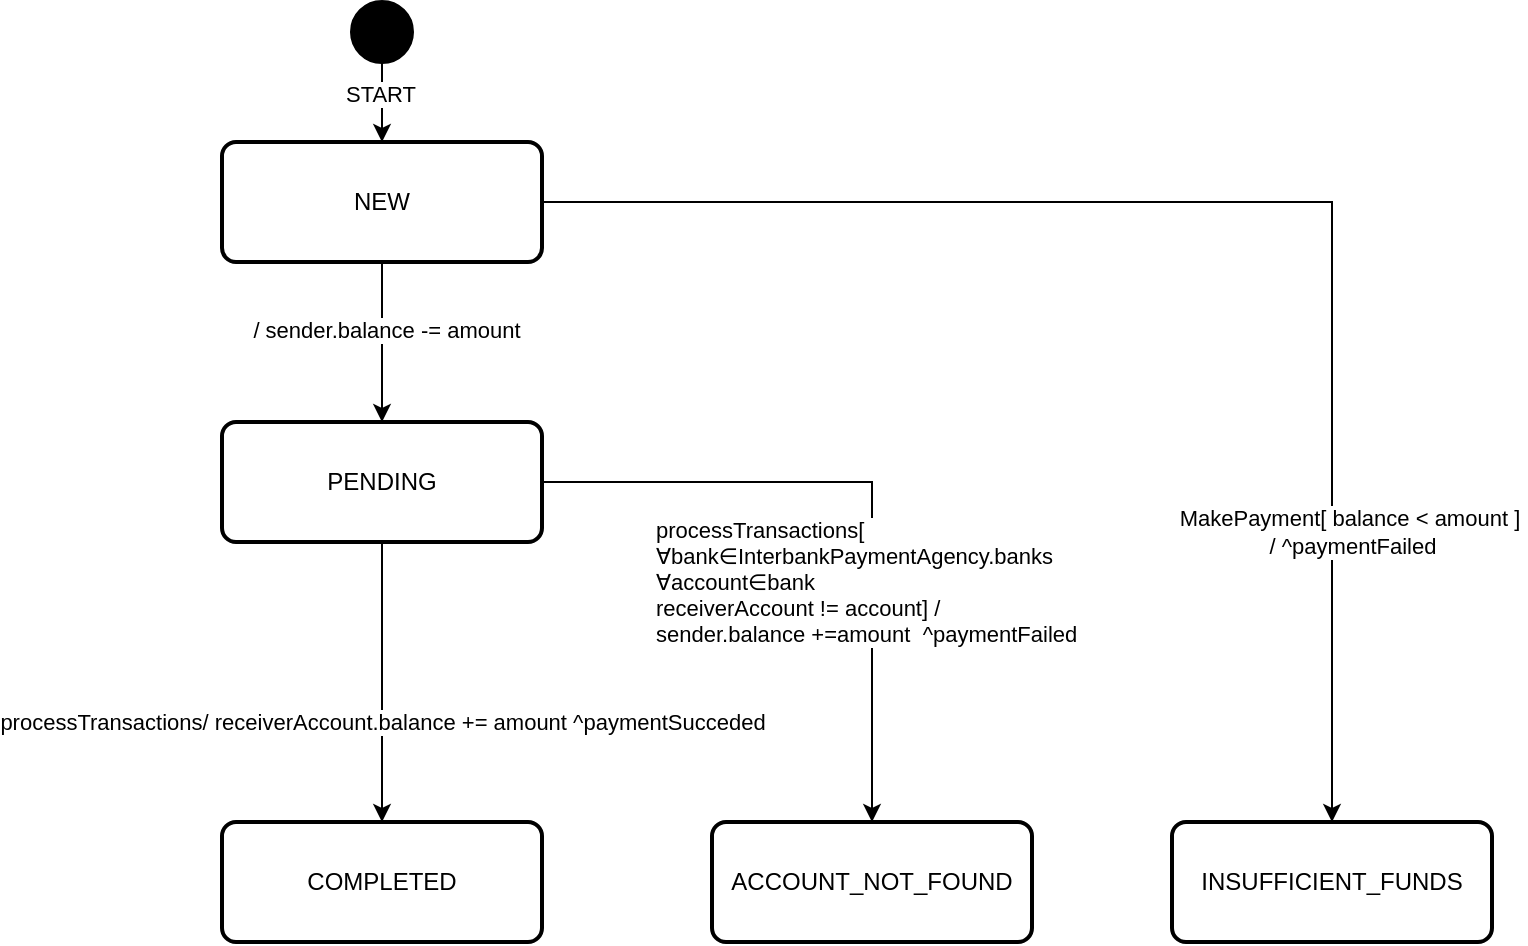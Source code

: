 <mxfile version="21.2.3" type="device" pages="5">
  <diagram id="AQ-LzNa__610v2XslfbZ" name="Page-1">
    <mxGraphModel dx="1194" dy="490" grid="1" gridSize="10" guides="1" tooltips="1" connect="1" arrows="1" fold="1" page="1" pageScale="1" pageWidth="827" pageHeight="1169" math="0" shadow="0">
      <root>
        <mxCell id="0" />
        <mxCell id="1" parent="0" />
        <mxCell id="1kX2qSx5cI4k3siBwHLB-11" style="edgeStyle=orthogonalEdgeStyle;rounded=0;orthogonalLoop=1;jettySize=auto;html=1;exitX=0.5;exitY=1;exitDx=0;exitDy=0;exitPerimeter=0;entryX=0.5;entryY=0;entryDx=0;entryDy=0;" edge="1" parent="1" source="1kX2qSx5cI4k3siBwHLB-3" target="1kX2qSx5cI4k3siBwHLB-4">
          <mxGeometry relative="1" as="geometry" />
        </mxCell>
        <mxCell id="1kX2qSx5cI4k3siBwHLB-28" value="START" style="edgeLabel;html=1;align=center;verticalAlign=middle;resizable=0;points=[];" vertex="1" connectable="0" parent="1kX2qSx5cI4k3siBwHLB-11">
          <mxGeometry x="-0.225" y="-1" relative="1" as="geometry">
            <mxPoint as="offset" />
          </mxGeometry>
        </mxCell>
        <mxCell id="1kX2qSx5cI4k3siBwHLB-3" value="" style="strokeWidth=2;html=1;shape=mxgraph.flowchart.start_2;whiteSpace=wrap;fillColor=#000000;" vertex="1" parent="1">
          <mxGeometry x="180" y="40" width="30" height="30" as="geometry" />
        </mxCell>
        <mxCell id="1kX2qSx5cI4k3siBwHLB-10" style="edgeStyle=orthogonalEdgeStyle;rounded=0;orthogonalLoop=1;jettySize=auto;html=1;exitX=0.5;exitY=1;exitDx=0;exitDy=0;entryX=0.5;entryY=0;entryDx=0;entryDy=0;" edge="1" parent="1" source="1kX2qSx5cI4k3siBwHLB-4" target="1kX2qSx5cI4k3siBwHLB-6">
          <mxGeometry relative="1" as="geometry" />
        </mxCell>
        <mxCell id="1kX2qSx5cI4k3siBwHLB-27" value="/ sender.balance -= amount" style="edgeLabel;html=1;align=center;verticalAlign=middle;resizable=0;points=[];" vertex="1" connectable="0" parent="1kX2qSx5cI4k3siBwHLB-10">
          <mxGeometry x="-0.163" y="2" relative="1" as="geometry">
            <mxPoint as="offset" />
          </mxGeometry>
        </mxCell>
        <mxCell id="1kX2qSx5cI4k3siBwHLB-18" style="edgeStyle=orthogonalEdgeStyle;rounded=0;orthogonalLoop=1;jettySize=auto;html=1;exitX=1;exitY=0.5;exitDx=0;exitDy=0;" edge="1" parent="1" source="1kX2qSx5cI4k3siBwHLB-4" target="1kX2qSx5cI4k3siBwHLB-8">
          <mxGeometry relative="1" as="geometry" />
        </mxCell>
        <mxCell id="1kX2qSx5cI4k3siBwHLB-24" value="MakePayment[ balance &amp;lt; amount ]&amp;nbsp;&lt;br&gt;/ ^paymentFailed" style="edgeLabel;html=1;align=center;verticalAlign=middle;resizable=0;points=[];" vertex="1" connectable="0" parent="1kX2qSx5cI4k3siBwHLB-18">
          <mxGeometry x="0.398" y="2" relative="1" as="geometry">
            <mxPoint x="8" y="67" as="offset" />
          </mxGeometry>
        </mxCell>
        <mxCell id="1kX2qSx5cI4k3siBwHLB-4" value="NEW" style="rounded=1;whiteSpace=wrap;html=1;absoluteArcSize=1;arcSize=14;strokeWidth=2;" vertex="1" parent="1">
          <mxGeometry x="115" y="110" width="160" height="60" as="geometry" />
        </mxCell>
        <mxCell id="1kX2qSx5cI4k3siBwHLB-5" value="COMPLETED" style="rounded=1;whiteSpace=wrap;html=1;absoluteArcSize=1;arcSize=14;strokeWidth=2;" vertex="1" parent="1">
          <mxGeometry x="115" y="450" width="160" height="60" as="geometry" />
        </mxCell>
        <mxCell id="1kX2qSx5cI4k3siBwHLB-16" style="edgeStyle=orthogonalEdgeStyle;rounded=0;orthogonalLoop=1;jettySize=auto;html=1;exitX=0.5;exitY=1;exitDx=0;exitDy=0;" edge="1" parent="1" source="1kX2qSx5cI4k3siBwHLB-6" target="1kX2qSx5cI4k3siBwHLB-5">
          <mxGeometry relative="1" as="geometry" />
        </mxCell>
        <mxCell id="1kX2qSx5cI4k3siBwHLB-26" value="processTransactions/ receiverAccount.balance += amount ^paymentSucceded" style="edgeLabel;html=1;align=center;verticalAlign=middle;resizable=0;points=[];" vertex="1" connectable="0" parent="1kX2qSx5cI4k3siBwHLB-16">
          <mxGeometry x="-0.02" y="3" relative="1" as="geometry">
            <mxPoint x="-3" y="21" as="offset" />
          </mxGeometry>
        </mxCell>
        <mxCell id="1kX2qSx5cI4k3siBwHLB-22" style="edgeStyle=orthogonalEdgeStyle;rounded=0;orthogonalLoop=1;jettySize=auto;html=1;exitX=1;exitY=0.5;exitDx=0;exitDy=0;entryX=0.5;entryY=0;entryDx=0;entryDy=0;" edge="1" parent="1" source="1kX2qSx5cI4k3siBwHLB-6" target="1kX2qSx5cI4k3siBwHLB-7">
          <mxGeometry relative="1" as="geometry" />
        </mxCell>
        <mxCell id="1kX2qSx5cI4k3siBwHLB-25" value="processTransactions[&lt;br&gt;∀bank∈InterbankPaymentAgency.banks &lt;br&gt;∀account∈bank&lt;br&gt;receiverAccount != account] /&lt;br&gt;sender.balance +=amount&amp;nbsp; ^paymentFailed" style="edgeLabel;html=1;align=left;verticalAlign=middle;resizable=0;points=[];" vertex="1" connectable="0" parent="1kX2qSx5cI4k3siBwHLB-22">
          <mxGeometry x="0.396" y="1" relative="1" as="geometry">
            <mxPoint x="-111" y="-19" as="offset" />
          </mxGeometry>
        </mxCell>
        <mxCell id="1kX2qSx5cI4k3siBwHLB-6" value="PENDING" style="rounded=1;whiteSpace=wrap;html=1;absoluteArcSize=1;arcSize=14;strokeWidth=2;" vertex="1" parent="1">
          <mxGeometry x="115" y="250" width="160" height="60" as="geometry" />
        </mxCell>
        <mxCell id="1kX2qSx5cI4k3siBwHLB-7" value="ACCOUNT_NOT_FOUND" style="rounded=1;whiteSpace=wrap;html=1;absoluteArcSize=1;arcSize=14;strokeWidth=2;" vertex="1" parent="1">
          <mxGeometry x="360" y="450" width="160" height="60" as="geometry" />
        </mxCell>
        <mxCell id="1kX2qSx5cI4k3siBwHLB-8" value="INSUFFICIENT_FUNDS" style="rounded=1;whiteSpace=wrap;html=1;absoluteArcSize=1;arcSize=14;strokeWidth=2;" vertex="1" parent="1">
          <mxGeometry x="590" y="450" width="160" height="60" as="geometry" />
        </mxCell>
      </root>
    </mxGraphModel>
  </diagram>
  <diagram name="Page-1" id="EQSQXMz7q7qs0_6xwcvb">
    <mxGraphModel dx="2817" dy="803" grid="1" gridSize="10" guides="1" tooltips="1" connect="1" arrows="1" fold="1" page="1" pageScale="1" pageWidth="827" pageHeight="1169" math="0" shadow="0">
      <root>
        <mxCell id="WIyWlLk6GJQsqaUBKTNV-0" />
        <mxCell id="WIyWlLk6GJQsqaUBKTNV-1" parent="WIyWlLk6GJQsqaUBKTNV-0" />
        <mxCell id="aedYAWxKvC-j_UaT3HNV-6" value="Person" style="swimlane;fontStyle=0;align=center;verticalAlign=top;childLayout=stackLayout;horizontal=1;startSize=26;horizontalStack=0;resizeParent=1;resizeLast=0;collapsible=1;marginBottom=0;rounded=0;shadow=0;strokeWidth=1;" parent="WIyWlLk6GJQsqaUBKTNV-1" vertex="1">
          <mxGeometry x="667" y="550" width="178" height="142" as="geometry">
            <mxRectangle x="230" y="140" width="160" height="26" as="alternateBounds" />
          </mxGeometry>
        </mxCell>
        <mxCell id="aedYAWxKvC-j_UaT3HNV-7" value="+ name" style="text;align=left;verticalAlign=top;spacingLeft=4;spacingRight=4;overflow=hidden;rotatable=0;points=[[0,0.5],[1,0.5]];portConstraint=eastwest;" parent="aedYAWxKvC-j_UaT3HNV-6" vertex="1">
          <mxGeometry y="26" width="178" height="26" as="geometry" />
        </mxCell>
        <mxCell id="aedYAWxKvC-j_UaT3HNV-8" value="+ phone" style="text;align=left;verticalAlign=top;spacingLeft=4;spacingRight=4;overflow=hidden;rotatable=0;points=[[0,0.5],[1,0.5]];portConstraint=eastwest;rounded=0;shadow=0;html=0;" parent="aedYAWxKvC-j_UaT3HNV-6" vertex="1">
          <mxGeometry y="52" width="178" height="26" as="geometry" />
        </mxCell>
        <mxCell id="aedYAWxKvC-j_UaT3HNV-9" value="+ email" style="text;align=left;verticalAlign=top;spacingLeft=4;spacingRight=4;overflow=hidden;rotatable=0;points=[[0,0.5],[1,0.5]];portConstraint=eastwest;rounded=0;shadow=0;html=0;" parent="aedYAWxKvC-j_UaT3HNV-6" vertex="1">
          <mxGeometry y="78" width="178" height="26" as="geometry" />
        </mxCell>
        <mxCell id="aedYAWxKvC-j_UaT3HNV-10" value="" style="line;html=1;strokeWidth=1;align=left;verticalAlign=middle;spacingTop=-1;spacingLeft=3;spacingRight=3;rotatable=0;labelPosition=right;points=[];portConstraint=eastwest;" parent="aedYAWxKvC-j_UaT3HNV-6" vertex="1">
          <mxGeometry y="104" width="178" height="8" as="geometry" />
        </mxCell>
        <mxCell id="LgaPiMo7NM75hPv2TuKq-107" value="+ openAccount(AccountType)" style="text;html=1;align=center;verticalAlign=middle;resizable=0;points=[];autosize=1;strokeColor=none;fillColor=none;" parent="aedYAWxKvC-j_UaT3HNV-6" vertex="1">
          <mxGeometry y="112" width="178" height="30" as="geometry" />
        </mxCell>
        <mxCell id="aedYAWxKvC-j_UaT3HNV-12" value="Bank" style="swimlane;fontStyle=2;align=center;verticalAlign=top;childLayout=stackLayout;horizontal=1;startSize=26;horizontalStack=0;resizeParent=1;resizeLast=0;collapsible=1;marginBottom=0;rounded=0;shadow=0;strokeWidth=1;" parent="WIyWlLk6GJQsqaUBKTNV-1" vertex="1">
          <mxGeometry x="380" y="530" width="180" height="170" as="geometry">
            <mxRectangle x="230" y="140" width="160" height="26" as="alternateBounds" />
          </mxGeometry>
        </mxCell>
        <mxCell id="aedYAWxKvC-j_UaT3HNV-13" value="+ name" style="text;align=left;verticalAlign=top;spacingLeft=4;spacingRight=4;overflow=hidden;rotatable=0;points=[[0,0.5],[1,0.5]];portConstraint=eastwest;" parent="aedYAWxKvC-j_UaT3HNV-12" vertex="1">
          <mxGeometry y="26" width="180" height="26" as="geometry" />
        </mxCell>
        <mxCell id="aedYAWxKvC-j_UaT3HNV-16" value="" style="line;html=1;strokeWidth=1;align=left;verticalAlign=middle;spacingTop=-1;spacingLeft=3;spacingRight=3;rotatable=0;labelPosition=right;points=[];portConstraint=eastwest;" parent="aedYAWxKvC-j_UaT3HNV-12" vertex="1">
          <mxGeometry y="52" width="180" height="8" as="geometry" />
        </mxCell>
        <mxCell id="LgaPiMo7NM75hPv2TuKq-7" value="+ createPerson(&#xa;       name, phone, email&#xa;   )&#xa;+ makeInterBankPayment()&#xa;+ scheduleInterBankPayment(&#xa;       InterBankPayment&#xa;   )" style="text;align=left;verticalAlign=top;spacingLeft=4;spacingRight=4;overflow=hidden;rotatable=0;points=[[0,0.5],[1,0.5]];portConstraint=eastwest;" parent="aedYAWxKvC-j_UaT3HNV-12" vertex="1">
          <mxGeometry y="60" width="180" height="110" as="geometry" />
        </mxCell>
        <mxCell id="aedYAWxKvC-j_UaT3HNV-18" value="InterBankPayment" style="swimlane;fontStyle=2;align=center;verticalAlign=top;childLayout=stackLayout;horizontal=1;startSize=26;horizontalStack=0;resizeParent=1;resizeLast=0;collapsible=1;marginBottom=0;rounded=0;shadow=0;strokeWidth=1;" parent="WIyWlLk6GJQsqaUBKTNV-1" vertex="1">
          <mxGeometry x="770" y="758" width="160" height="162" as="geometry">
            <mxRectangle x="230" y="140" width="160" height="26" as="alternateBounds" />
          </mxGeometry>
        </mxCell>
        <mxCell id="aedYAWxKvC-j_UaT3HNV-21" value="+ recipientBank" style="text;align=left;verticalAlign=top;spacingLeft=4;spacingRight=4;overflow=hidden;rotatable=0;points=[[0,0.5],[1,0.5]];portConstraint=eastwest;rounded=0;shadow=0;html=0;" parent="aedYAWxKvC-j_UaT3HNV-18" vertex="1">
          <mxGeometry y="26" width="160" height="34" as="geometry" />
        </mxCell>
        <mxCell id="LgaPiMo7NM75hPv2TuKq-105" value="+ recipientAccunt" style="text;align=left;verticalAlign=top;spacingLeft=4;spacingRight=4;overflow=hidden;rotatable=0;points=[[0,0.5],[1,0.5]];portConstraint=eastwest;rounded=0;shadow=0;html=0;" parent="aedYAWxKvC-j_UaT3HNV-18" vertex="1">
          <mxGeometry y="60" width="160" height="34" as="geometry" />
        </mxCell>
        <mxCell id="LgaPiMo7NM75hPv2TuKq-106" value="+ senderAccount" style="text;align=left;verticalAlign=top;spacingLeft=4;spacingRight=4;overflow=hidden;rotatable=0;points=[[0,0.5],[1,0.5]];portConstraint=eastwest;rounded=0;shadow=0;html=0;" parent="aedYAWxKvC-j_UaT3HNV-18" vertex="1">
          <mxGeometry y="94" width="160" height="34" as="geometry" />
        </mxCell>
        <mxCell id="9p6HE5wpWwnRQsVBhzPb-0" value="+ status" style="text;align=left;verticalAlign=top;spacingLeft=4;spacingRight=4;overflow=hidden;rotatable=0;points=[[0,0.5],[1,0.5]];portConstraint=eastwest;rounded=0;shadow=0;html=0;" vertex="1" parent="aedYAWxKvC-j_UaT3HNV-18">
          <mxGeometry y="128" width="160" height="34" as="geometry" />
        </mxCell>
        <mxCell id="aedYAWxKvC-j_UaT3HNV-40" value="Deposit" style="swimlane;fontStyle=0;align=center;verticalAlign=top;childLayout=stackLayout;horizontal=1;startSize=26;horizontalStack=0;resizeParent=1;resizeLast=0;collapsible=1;marginBottom=0;rounded=0;shadow=0;strokeWidth=1;" parent="WIyWlLk6GJQsqaUBKTNV-1" vertex="1">
          <mxGeometry x="170" y="720" width="160" height="104" as="geometry">
            <mxRectangle x="230" y="140" width="160" height="26" as="alternateBounds" />
          </mxGeometry>
        </mxCell>
        <mxCell id="aedYAWxKvC-j_UaT3HNV-41" value="+ amount&#xa;+ endDate" style="text;align=left;verticalAlign=top;spacingLeft=4;spacingRight=4;overflow=hidden;rotatable=0;points=[[0,0.5],[1,0.5]];portConstraint=eastwest;" parent="aedYAWxKvC-j_UaT3HNV-40" vertex="1">
          <mxGeometry y="26" width="160" height="44" as="geometry" />
        </mxCell>
        <mxCell id="aedYAWxKvC-j_UaT3HNV-44" value="" style="line;html=1;strokeWidth=1;align=left;verticalAlign=middle;spacingTop=-1;spacingLeft=3;spacingRight=3;rotatable=0;labelPosition=right;points=[];portConstraint=eastwest;" parent="aedYAWxKvC-j_UaT3HNV-40" vertex="1">
          <mxGeometry y="70" width="160" height="8" as="geometry" />
        </mxCell>
        <mxCell id="aedYAWxKvC-j_UaT3HNV-45" value="+ closeAndCapitalize()&#xa;" style="text;align=left;verticalAlign=top;spacingLeft=4;spacingRight=4;overflow=hidden;rotatable=0;points=[[0,0.5],[1,0.5]];portConstraint=eastwest;" parent="aedYAWxKvC-j_UaT3HNV-40" vertex="1">
          <mxGeometry y="78" width="160" height="26" as="geometry" />
        </mxCell>
        <mxCell id="aedYAWxKvC-j_UaT3HNV-46" value="Account" style="swimlane;fontStyle=0;align=center;verticalAlign=top;childLayout=stackLayout;horizontal=1;startSize=26;horizontalStack=0;resizeParent=1;resizeLast=0;collapsible=1;marginBottom=0;rounded=0;shadow=0;strokeWidth=1;" parent="WIyWlLk6GJQsqaUBKTNV-1" vertex="1">
          <mxGeometry x="390" y="720" width="160" height="220" as="geometry">
            <mxRectangle x="230" y="140" width="160" height="26" as="alternateBounds" />
          </mxGeometry>
        </mxCell>
        <mxCell id="aedYAWxKvC-j_UaT3HNV-47" value="+ balance" style="text;align=left;verticalAlign=top;spacingLeft=4;spacingRight=4;overflow=hidden;rotatable=0;points=[[0,0.5],[1,0.5]];portConstraint=eastwest;" parent="aedYAWxKvC-j_UaT3HNV-46" vertex="1">
          <mxGeometry y="26" width="160" height="26" as="geometry" />
        </mxCell>
        <mxCell id="aedYAWxKvC-j_UaT3HNV-50" value="" style="line;html=1;strokeWidth=1;align=left;verticalAlign=middle;spacingTop=-1;spacingLeft=3;spacingRight=3;rotatable=0;labelPosition=right;points=[];portConstraint=eastwest;" parent="aedYAWxKvC-j_UaT3HNV-46" vertex="1">
          <mxGeometry y="52" width="160" height="8" as="geometry" />
        </mxCell>
        <mxCell id="aedYAWxKvC-j_UaT3HNV-51" value="+makePayment(&#xa;    amount,recipients&#xa;)&#xa;+ takeLoan(&#xa;     amount, endDate&#xa;)&#xa;+ openDeposit(&#xa;     amount, endDate&#xa;)&#xa;+ getNewCard()" style="text;align=left;verticalAlign=top;spacingLeft=4;spacingRight=4;overflow=hidden;rotatable=0;points=[[0,0.5],[1,0.5]];portConstraint=eastwest;" parent="aedYAWxKvC-j_UaT3HNV-46" vertex="1">
          <mxGeometry y="60" width="160" height="154" as="geometry" />
        </mxCell>
        <mxCell id="aedYAWxKvC-j_UaT3HNV-52" value="Loan" style="swimlane;fontStyle=0;align=center;verticalAlign=top;childLayout=stackLayout;horizontal=1;startSize=26;horizontalStack=0;resizeParent=1;resizeLast=0;collapsible=1;marginBottom=0;rounded=0;shadow=0;strokeWidth=1;" parent="WIyWlLk6GJQsqaUBKTNV-1" vertex="1">
          <mxGeometry x="170" y="856" width="160" height="138" as="geometry">
            <mxRectangle x="230" y="140" width="160" height="26" as="alternateBounds" />
          </mxGeometry>
        </mxCell>
        <mxCell id="aedYAWxKvC-j_UaT3HNV-53" value="+ amount" style="text;align=left;verticalAlign=top;spacingLeft=4;spacingRight=4;overflow=hidden;rotatable=0;points=[[0,0.5],[1,0.5]];portConstraint=eastwest;fontStyle=0" parent="aedYAWxKvC-j_UaT3HNV-52" vertex="1">
          <mxGeometry y="26" width="160" height="26" as="geometry" />
        </mxCell>
        <mxCell id="aedYAWxKvC-j_UaT3HNV-54" value="+ endDate" style="text;align=left;verticalAlign=top;spacingLeft=4;spacingRight=4;overflow=hidden;rotatable=0;points=[[0,0.5],[1,0.5]];portConstraint=eastwest;rounded=0;shadow=0;html=0;" parent="aedYAWxKvC-j_UaT3HNV-52" vertex="1">
          <mxGeometry y="52" width="160" height="26" as="geometry" />
        </mxCell>
        <mxCell id="aedYAWxKvC-j_UaT3HNV-56" value="" style="line;html=1;strokeWidth=1;align=left;verticalAlign=middle;spacingTop=-1;spacingLeft=3;spacingRight=3;rotatable=0;labelPosition=right;points=[];portConstraint=eastwest;" parent="aedYAWxKvC-j_UaT3HNV-52" vertex="1">
          <mxGeometry y="78" width="160" height="8" as="geometry" />
        </mxCell>
        <mxCell id="aedYAWxKvC-j_UaT3HNV-57" value="+ payBack(double)&#xa;+ isClosed()&#xa;-  close()" style="text;align=left;verticalAlign=top;spacingLeft=4;spacingRight=4;overflow=hidden;rotatable=0;points=[[0,0.5],[1,0.5]];portConstraint=eastwest;" parent="aedYAWxKvC-j_UaT3HNV-52" vertex="1">
          <mxGeometry y="86" width="160" height="44" as="geometry" />
        </mxCell>
        <mxCell id="aedYAWxKvC-j_UaT3HNV-58" value="InterestRate" style="swimlane;fontStyle=0;align=center;verticalAlign=top;childLayout=stackLayout;horizontal=1;startSize=26;horizontalStack=0;resizeParent=1;resizeLast=0;collapsible=1;marginBottom=0;rounded=0;shadow=0;strokeWidth=1;" parent="WIyWlLk6GJQsqaUBKTNV-1" vertex="1">
          <mxGeometry x="-60" y="820" width="160" height="98" as="geometry">
            <mxRectangle x="230" y="140" width="160" height="26" as="alternateBounds" />
          </mxGeometry>
        </mxCell>
        <mxCell id="aedYAWxKvC-j_UaT3HNV-59" value="+rate" style="text;align=left;verticalAlign=top;spacingLeft=4;spacingRight=4;overflow=hidden;rotatable=0;points=[[0,0.5],[1,0.5]];portConstraint=eastwest;" parent="aedYAWxKvC-j_UaT3HNV-58" vertex="1">
          <mxGeometry y="26" width="160" height="26" as="geometry" />
        </mxCell>
        <mxCell id="aedYAWxKvC-j_UaT3HNV-62" value="" style="line;html=1;strokeWidth=1;align=left;verticalAlign=middle;spacingTop=-1;spacingLeft=3;spacingRight=3;rotatable=0;labelPosition=right;points=[];portConstraint=eastwest;" parent="aedYAWxKvC-j_UaT3HNV-58" vertex="1">
          <mxGeometry y="52" width="160" height="8" as="geometry" />
        </mxCell>
        <mxCell id="aedYAWxKvC-j_UaT3HNV-63" value="+ calculateInterest(double)" style="text;align=left;verticalAlign=top;spacingLeft=4;spacingRight=4;overflow=hidden;rotatable=0;points=[[0,0.5],[1,0.5]];portConstraint=eastwest;" parent="aedYAWxKvC-j_UaT3HNV-58" vertex="1">
          <mxGeometry y="60" width="160" height="30" as="geometry" />
        </mxCell>
        <mxCell id="aedYAWxKvC-j_UaT3HNV-64" value="Card" style="swimlane;fontStyle=0;align=center;verticalAlign=top;childLayout=stackLayout;horizontal=1;startSize=26;horizontalStack=0;resizeParent=1;resizeLast=0;collapsible=1;marginBottom=0;rounded=0;shadow=0;strokeWidth=1;" parent="WIyWlLk6GJQsqaUBKTNV-1" vertex="1">
          <mxGeometry x="170" y="1031" width="160" height="96" as="geometry">
            <mxRectangle x="230" y="140" width="160" height="26" as="alternateBounds" />
          </mxGeometry>
        </mxCell>
        <mxCell id="aedYAWxKvC-j_UaT3HNV-69" value="+ MakePayment(&#xa;     CardPayment&#xa;)" style="text;align=left;verticalAlign=top;spacingLeft=4;spacingRight=4;overflow=hidden;rotatable=0;points=[[0,0.5],[1,0.5]];portConstraint=eastwest;" parent="aedYAWxKvC-j_UaT3HNV-64" vertex="1">
          <mxGeometry y="26" width="160" height="70" as="geometry" />
        </mxCell>
        <mxCell id="aedYAWxKvC-j_UaT3HNV-70" value="CardPayment" style="swimlane;fontStyle=0;align=center;verticalAlign=top;childLayout=stackLayout;horizontal=1;startSize=26;horizontalStack=0;resizeParent=1;resizeLast=0;collapsible=1;marginBottom=0;rounded=0;shadow=0;strokeWidth=1;" parent="WIyWlLk6GJQsqaUBKTNV-1" vertex="1">
          <mxGeometry x="170" y="1270" width="160" height="138" as="geometry">
            <mxRectangle x="230" y="140" width="160" height="26" as="alternateBounds" />
          </mxGeometry>
        </mxCell>
        <mxCell id="aedYAWxKvC-j_UaT3HNV-71" value="+ amount&#xa;+ date" style="text;align=left;verticalAlign=top;spacingLeft=4;spacingRight=4;overflow=hidden;rotatable=0;points=[[0,0.5],[1,0.5]];portConstraint=eastwest;" parent="aedYAWxKvC-j_UaT3HNV-70" vertex="1">
          <mxGeometry y="26" width="160" height="34" as="geometry" />
        </mxCell>
        <mxCell id="aedYAWxKvC-j_UaT3HNV-76" value="DebitAccount" style="swimlane;fontStyle=0;align=center;verticalAlign=top;childLayout=stackLayout;horizontal=1;startSize=26;horizontalStack=0;resizeParent=1;resizeLast=0;collapsible=1;marginBottom=0;rounded=0;shadow=0;strokeWidth=1;" parent="WIyWlLk6GJQsqaUBKTNV-1" vertex="1">
          <mxGeometry x="480" y="1020" width="160" height="70" as="geometry">
            <mxRectangle x="230" y="140" width="160" height="26" as="alternateBounds" />
          </mxGeometry>
        </mxCell>
        <mxCell id="LgaPiMo7NM75hPv2TuKq-109" value="+ maximumDebt" style="text;html=1;align=left;verticalAlign=middle;resizable=0;points=[];autosize=1;strokeColor=none;fillColor=none;" parent="aedYAWxKvC-j_UaT3HNV-76" vertex="1">
          <mxGeometry y="26" width="160" height="30" as="geometry" />
        </mxCell>
        <mxCell id="aedYAWxKvC-j_UaT3HNV-82" value="Reporter" style="swimlane;fontStyle=2;align=center;verticalAlign=top;childLayout=stackLayout;horizontal=1;startSize=26;horizontalStack=0;resizeParent=1;resizeLast=0;collapsible=1;marginBottom=0;rounded=0;shadow=0;strokeWidth=1;" parent="WIyWlLk6GJQsqaUBKTNV-1" vertex="1">
          <mxGeometry x="380" y="380" width="180" height="100" as="geometry">
            <mxRectangle x="230" y="140" width="160" height="26" as="alternateBounds" />
          </mxGeometry>
        </mxCell>
        <mxCell id="aedYAWxKvC-j_UaT3HNV-87" value="+ generateReport(&#xa;    HistoryOfTransactions,&#xa;    reportType,&#xa;   )" style="text;align=left;verticalAlign=top;spacingLeft=4;spacingRight=4;overflow=hidden;rotatable=0;points=[[0,0.5],[1,0.5]];portConstraint=eastwest;" parent="aedYAWxKvC-j_UaT3HNV-82" vertex="1">
          <mxGeometry y="26" width="180" height="74" as="geometry" />
        </mxCell>
        <mxCell id="aedYAWxKvC-j_UaT3HNV-88" value="HistoryOfTransactions" style="swimlane;fontStyle=0;align=center;verticalAlign=top;childLayout=stackLayout;horizontal=1;startSize=26;horizontalStack=0;resizeParent=1;resizeLast=0;collapsible=1;marginBottom=0;rounded=0;shadow=0;strokeWidth=1;" parent="WIyWlLk6GJQsqaUBKTNV-1" vertex="1">
          <mxGeometry x="-330" y="860" width="160" height="138" as="geometry">
            <mxRectangle x="230" y="140" width="160" height="26" as="alternateBounds" />
          </mxGeometry>
        </mxCell>
        <mxCell id="LgaPiMo7NM75hPv2TuKq-0" value="Transaction" style="swimlane;fontStyle=0;align=center;verticalAlign=top;childLayout=stackLayout;horizontal=1;startSize=26;horizontalStack=0;resizeParent=1;resizeLast=0;collapsible=1;marginBottom=0;rounded=0;shadow=0;strokeWidth=1;" parent="WIyWlLk6GJQsqaUBKTNV-1" vertex="1">
          <mxGeometry x="-600" y="870" width="160" height="110" as="geometry">
            <mxRectangle x="230" y="140" width="160" height="26" as="alternateBounds" />
          </mxGeometry>
        </mxCell>
        <mxCell id="LgaPiMo7NM75hPv2TuKq-1" value="+ time" style="text;align=left;verticalAlign=top;spacingLeft=4;spacingRight=4;overflow=hidden;rotatable=0;points=[[0,0.5],[1,0.5]];portConstraint=eastwest;" parent="LgaPiMo7NM75hPv2TuKq-0" vertex="1">
          <mxGeometry y="26" width="160" height="26" as="geometry" />
        </mxCell>
        <mxCell id="LgaPiMo7NM75hPv2TuKq-2" value="+ id" style="text;align=left;verticalAlign=top;spacingLeft=4;spacingRight=4;overflow=hidden;rotatable=0;points=[[0,0.5],[1,0.5]];portConstraint=eastwest;rounded=0;shadow=0;html=0;" parent="LgaPiMo7NM75hPv2TuKq-0" vertex="1">
          <mxGeometry y="52" width="160" height="26" as="geometry" />
        </mxCell>
        <mxCell id="LgaPiMo7NM75hPv2TuKq-3" value="+ transactionType" style="text;align=left;verticalAlign=top;spacingLeft=4;spacingRight=4;overflow=hidden;rotatable=0;points=[[0,0.5],[1,0.5]];portConstraint=eastwest;rounded=0;shadow=0;html=0;" parent="LgaPiMo7NM75hPv2TuKq-0" vertex="1">
          <mxGeometry y="78" width="160" height="26" as="geometry" />
        </mxCell>
        <mxCell id="LgaPiMo7NM75hPv2TuKq-14" value="" style="endArrow=none;html=1;endSize=0;startArrow=diamondThin;startSize=14;startFill=0;edgeStyle=orthogonalEdgeStyle;align=left;verticalAlign=bottom;rounded=0;strokeWidth=1;targetPerimeterSpacing=0;endFill=0;" parent="WIyWlLk6GJQsqaUBKTNV-1" source="aedYAWxKvC-j_UaT3HNV-12" target="aedYAWxKvC-j_UaT3HNV-6" edge="1">
          <mxGeometry x="-1" y="3" relative="1" as="geometry">
            <mxPoint x="590" y="613" as="sourcePoint" />
            <mxPoint x="700" y="580" as="targetPoint" />
            <mxPoint as="offset" />
            <Array as="points">
              <mxPoint x="610" y="610" />
              <mxPoint x="610" y="610" />
            </Array>
          </mxGeometry>
        </mxCell>
        <mxCell id="zE-RYEzP3fA2qdely3_D-0" value="0..n" style="edgeLabel;html=1;align=center;verticalAlign=middle;resizable=0;points=[];" parent="LgaPiMo7NM75hPv2TuKq-14" vertex="1" connectable="0">
          <mxGeometry x="0.661" y="2" relative="1" as="geometry">
            <mxPoint x="-4" y="-6" as="offset" />
          </mxGeometry>
        </mxCell>
        <mxCell id="LgaPiMo7NM75hPv2TuKq-15" value="&amp;nbsp;" style="endArrow=none;html=1;endSize=12;startArrow=diamondThin;startSize=14;startFill=0;edgeStyle=orthogonalEdgeStyle;align=left;verticalAlign=bottom;rounded=0;entryX=1;entryY=0.5;entryDx=0;entryDy=0;endFill=0;" parent="WIyWlLk6GJQsqaUBKTNV-1" edge="1">
          <mxGeometry x="-1" y="3" relative="1" as="geometry">
            <mxPoint x="730" y="692" as="sourcePoint" />
            <mxPoint x="550" y="785" as="targetPoint" />
            <Array as="points">
              <mxPoint x="730" y="692" />
              <mxPoint x="730" y="739" />
              <mxPoint x="550" y="739" />
            </Array>
          </mxGeometry>
        </mxCell>
        <mxCell id="LgaPiMo7NM75hPv2TuKq-16" value="Extends" style="endArrow=block;endSize=16;endFill=0;html=1;rounded=0;edgeStyle=orthogonalEdgeStyle;" parent="WIyWlLk6GJQsqaUBKTNV-1" target="aedYAWxKvC-j_UaT3HNV-46" edge="1">
          <mxGeometry width="160" relative="1" as="geometry">
            <mxPoint x="540" y="1020" as="sourcePoint" />
            <mxPoint x="540" y="940" as="targetPoint" />
            <Array as="points">
              <mxPoint x="540" y="1000" />
              <mxPoint x="540" y="1000" />
            </Array>
          </mxGeometry>
        </mxCell>
        <mxCell id="LgaPiMo7NM75hPv2TuKq-18" value="&amp;nbsp;" style="endArrow=none;html=1;endSize=12;startArrow=diamondThin;startSize=14;startFill=0;align=left;verticalAlign=bottom;rounded=0;endFill=0;exitX=-0.004;exitY=0.005;exitDx=0;exitDy=0;exitPerimeter=0;" parent="WIyWlLk6GJQsqaUBKTNV-1" target="aedYAWxKvC-j_UaT3HNV-40" edge="1">
          <mxGeometry x="-1" y="3" relative="1" as="geometry">
            <mxPoint x="389.36" y="772.13" as="sourcePoint" />
            <mxPoint x="330" y="740" as="targetPoint" />
            <mxPoint as="offset" />
          </mxGeometry>
        </mxCell>
        <mxCell id="LgaPiMo7NM75hPv2TuKq-20" value="&amp;nbsp;" style="endArrow=none;html=1;endSize=12;startArrow=diamondThin;startSize=14;startFill=0;align=left;verticalAlign=bottom;rounded=0;endFill=0;" parent="WIyWlLk6GJQsqaUBKTNV-1" edge="1">
          <mxGeometry x="-1" y="3" relative="1" as="geometry">
            <mxPoint x="390" y="920" as="sourcePoint" />
            <mxPoint x="331" y="920" as="targetPoint" />
          </mxGeometry>
        </mxCell>
        <mxCell id="LgaPiMo7NM75hPv2TuKq-22" value="Use" style="endArrow=open;endSize=12;dashed=1;html=1;rounded=0;exitX=0.5;exitY=0;exitDx=0;exitDy=0;entryX=0.5;entryY=1;entryDx=0;entryDy=0;" parent="WIyWlLk6GJQsqaUBKTNV-1" source="aedYAWxKvC-j_UaT3HNV-12" target="aedYAWxKvC-j_UaT3HNV-82" edge="1">
          <mxGeometry width="160" relative="1" as="geometry">
            <mxPoint x="460" y="530" as="sourcePoint" />
            <mxPoint x="470" y="470" as="targetPoint" />
          </mxGeometry>
        </mxCell>
        <mxCell id="LgaPiMo7NM75hPv2TuKq-30" value="&amp;nbsp;" style="endArrow=none;html=1;endSize=12;startArrow=diamondThin;startSize=14;startFill=0;edgeStyle=orthogonalEdgeStyle;align=left;verticalAlign=bottom;rounded=0;entryX=1.001;entryY=0.428;entryDx=0;entryDy=0;entryPerimeter=0;endFill=0;" parent="WIyWlLk6GJQsqaUBKTNV-1" source="aedYAWxKvC-j_UaT3HNV-46" target="aedYAWxKvC-j_UaT3HNV-69" edge="1">
          <mxGeometry x="-1" y="3" relative="1" as="geometry">
            <mxPoint x="410" y="940" as="sourcePoint" />
            <mxPoint x="263.52" y="1085.002" as="targetPoint" />
            <Array as="points">
              <mxPoint x="410" y="1085" />
              <mxPoint x="330" y="1085" />
            </Array>
          </mxGeometry>
        </mxCell>
        <mxCell id="LgaPiMo7NM75hPv2TuKq-32" value="&lt;br&gt;" style="endArrow=block;endFill=1;html=1;edgeStyle=orthogonalEdgeStyle;align=left;verticalAlign=top;rounded=0;" parent="WIyWlLk6GJQsqaUBKTNV-1" source="aedYAWxKvC-j_UaT3HNV-40" target="aedYAWxKvC-j_UaT3HNV-88" edge="1">
          <mxGeometry x="-0.911" y="15" relative="1" as="geometry">
            <mxPoint x="110" y="705" as="sourcePoint" />
            <mxPoint x="-383" y="909" as="targetPoint" />
            <Array as="points">
              <mxPoint x="-250" y="750" />
            </Array>
            <mxPoint as="offset" />
          </mxGeometry>
        </mxCell>
        <mxCell id="LgaPiMo7NM75hPv2TuKq-34" value="" style="endArrow=block;endFill=1;html=1;edgeStyle=orthogonalEdgeStyle;align=left;verticalAlign=top;rounded=0;" parent="WIyWlLk6GJQsqaUBKTNV-1" source="aedYAWxKvC-j_UaT3HNV-52" target="aedYAWxKvC-j_UaT3HNV-88" edge="1">
          <mxGeometry x="-1" relative="1" as="geometry">
            <mxPoint x="50" y="946" as="sourcePoint" />
            <mxPoint x="-379" y="919.66" as="targetPoint" />
            <Array as="points">
              <mxPoint x="-40" y="939" />
              <mxPoint x="-40" y="939" />
            </Array>
          </mxGeometry>
        </mxCell>
        <mxCell id="LgaPiMo7NM75hPv2TuKq-36" value="" style="endArrow=block;endFill=1;html=1;edgeStyle=orthogonalEdgeStyle;align=left;verticalAlign=top;rounded=0;entryX=0.75;entryY=1;entryDx=0;entryDy=0;" parent="WIyWlLk6GJQsqaUBKTNV-1" source="aedYAWxKvC-j_UaT3HNV-64" target="aedYAWxKvC-j_UaT3HNV-88" edge="1">
          <mxGeometry x="-1" relative="1" as="geometry">
            <mxPoint x="100" y="1096" as="sourcePoint" />
            <mxPoint x="-410" y="1010" as="targetPoint" />
            <Array as="points">
              <mxPoint x="-210" y="1040" />
            </Array>
          </mxGeometry>
        </mxCell>
        <mxCell id="LgaPiMo7NM75hPv2TuKq-38" value="" style="endArrow=block;endFill=1;html=1;edgeStyle=orthogonalEdgeStyle;align=left;verticalAlign=top;rounded=0;exitX=0;exitY=0.5;exitDx=0;exitDy=0;" parent="WIyWlLk6GJQsqaUBKTNV-1" edge="1">
          <mxGeometry x="-1" relative="1" as="geometry">
            <mxPoint x="380" y="613.0" as="sourcePoint" />
            <mxPoint x="-280" y="861" as="targetPoint" />
            <Array as="points">
              <mxPoint x="380" y="660" />
              <mxPoint x="-280" y="660" />
              <mxPoint x="-280" y="861" />
            </Array>
          </mxGeometry>
        </mxCell>
        <mxCell id="LgaPiMo7NM75hPv2TuKq-40" value="" style="endArrow=block;endFill=1;html=1;edgeStyle=orthogonalEdgeStyle;align=left;verticalAlign=top;rounded=0;" parent="WIyWlLk6GJQsqaUBKTNV-1" source="aedYAWxKvC-j_UaT3HNV-46" edge="1">
          <mxGeometry x="-1" relative="1" as="geometry">
            <mxPoint x="432" y="940" as="sourcePoint" />
            <mxPoint x="-260" y="1000" as="targetPoint" />
            <Array as="points">
              <mxPoint x="432" y="1140" />
              <mxPoint x="-260" y="1140" />
              <mxPoint x="-260" y="1010" />
            </Array>
          </mxGeometry>
        </mxCell>
        <mxCell id="LgaPiMo7NM75hPv2TuKq-52" value="" style="endArrow=block;endFill=1;html=1;edgeStyle=orthogonalEdgeStyle;align=left;verticalAlign=top;rounded=0;entryX=1;entryY=0.25;entryDx=0;entryDy=0;" parent="WIyWlLk6GJQsqaUBKTNV-1" source="aedYAWxKvC-j_UaT3HNV-58" target="aedYAWxKvC-j_UaT3HNV-88" edge="1">
          <mxGeometry x="-0.704" y="-5" relative="1" as="geometry">
            <mxPoint x="-170" y="910" as="sourcePoint" />
            <mxPoint x="-383" y="935" as="targetPoint" />
            <Array as="points">
              <mxPoint x="-130" y="895" />
            </Array>
            <mxPoint as="offset" />
          </mxGeometry>
        </mxCell>
        <mxCell id="LgaPiMo7NM75hPv2TuKq-54" value="" style="endArrow=block;endFill=1;html=1;edgeStyle=orthogonalEdgeStyle;align=left;verticalAlign=top;rounded=0;" parent="WIyWlLk6GJQsqaUBKTNV-1" source="aedYAWxKvC-j_UaT3HNV-52" target="aedYAWxKvC-j_UaT3HNV-58" edge="1">
          <mxGeometry x="-1" relative="1" as="geometry">
            <mxPoint x="110" y="810" as="sourcePoint" />
            <mxPoint x="-10.0" y="835.0" as="targetPoint" />
            <Array as="points">
              <mxPoint x="140" y="900" />
              <mxPoint x="140" y="900" />
            </Array>
          </mxGeometry>
        </mxCell>
        <mxCell id="LgaPiMo7NM75hPv2TuKq-57" value="0..n" style="endArrow=none;html=1;endSize=12;startArrow=diamondThin;startSize=14;startFill=1;edgeStyle=orthogonalEdgeStyle;align=left;verticalAlign=bottom;rounded=0;endFill=0;" parent="WIyWlLk6GJQsqaUBKTNV-1" source="aedYAWxKvC-j_UaT3HNV-88" edge="1">
          <mxGeometry x="0.854" y="-5" relative="1" as="geometry">
            <mxPoint x="-543" y="935" as="sourcePoint" />
            <mxPoint x="-440" y="929" as="targetPoint" />
            <mxPoint as="offset" />
          </mxGeometry>
        </mxCell>
        <mxCell id="LgaPiMo7NM75hPv2TuKq-60" value="TransferVerificator" style="swimlane;fontStyle=0;align=center;verticalAlign=top;childLayout=stackLayout;horizontal=1;startSize=26;horizontalStack=0;resizeParent=1;resizeLast=0;collapsible=1;marginBottom=0;rounded=0;shadow=0;strokeWidth=1;" parent="WIyWlLk6GJQsqaUBKTNV-1" vertex="1">
          <mxGeometry x="-60" y="1169" width="180" height="140" as="geometry">
            <mxRectangle x="230" y="140" width="160" height="26" as="alternateBounds" />
          </mxGeometry>
        </mxCell>
        <mxCell id="LgaPiMo7NM75hPv2TuKq-63" value="+verify(Transaction, Cheker....)" style="text;align=left;verticalAlign=top;spacingLeft=4;spacingRight=4;overflow=hidden;rotatable=0;points=[[0,0.5],[1,0.5]];portConstraint=eastwest;" parent="LgaPiMo7NM75hPv2TuKq-60" vertex="1">
          <mxGeometry y="26" width="180" height="26" as="geometry" />
        </mxCell>
        <mxCell id="LgaPiMo7NM75hPv2TuKq-64" value="&lt;&lt;Interface&gt;&gt;&#xa;Checker" style="swimlane;fontStyle=0;align=center;verticalAlign=top;childLayout=stackLayout;horizontal=1;startSize=40;horizontalStack=0;resizeParent=1;resizeLast=0;collapsible=1;marginBottom=0;rounded=0;shadow=0;strokeWidth=1;" parent="WIyWlLk6GJQsqaUBKTNV-1" vertex="1">
          <mxGeometry x="-49.5" y="1380" width="159" height="148" as="geometry">
            <mxRectangle x="230" y="140" width="160" height="26" as="alternateBounds" />
          </mxGeometry>
        </mxCell>
        <mxCell id="LgaPiMo7NM75hPv2TuKq-65" value="+check(Transaction)" style="text;align=left;verticalAlign=top;spacingLeft=4;spacingRight=4;overflow=hidden;rotatable=0;points=[[0,0.5],[1,0.5]];portConstraint=eastwest;" parent="LgaPiMo7NM75hPv2TuKq-64" vertex="1">
          <mxGeometry y="40" width="159" height="26" as="geometry" />
        </mxCell>
        <mxCell id="LgaPiMo7NM75hPv2TuKq-68" value="RecipientChecker" style="swimlane;fontStyle=0;align=center;verticalAlign=top;childLayout=stackLayout;horizontal=1;startSize=26;horizontalStack=0;resizeParent=1;resizeLast=0;collapsible=1;marginBottom=0;rounded=0;shadow=0;strokeWidth=1;" parent="WIyWlLk6GJQsqaUBKTNV-1" vertex="1">
          <mxGeometry x="55" y="1630" width="160" height="90" as="geometry">
            <mxRectangle x="230" y="140" width="160" height="26" as="alternateBounds" />
          </mxGeometry>
        </mxCell>
        <mxCell id="LgaPiMo7NM75hPv2TuKq-72" value="ValueChecker" style="swimlane;fontStyle=0;align=center;verticalAlign=top;childLayout=stackLayout;horizontal=1;startSize=26;horizontalStack=0;resizeParent=1;resizeLast=0;collapsible=1;marginBottom=0;rounded=0;shadow=0;strokeWidth=1;" parent="WIyWlLk6GJQsqaUBKTNV-1" vertex="1">
          <mxGeometry x="-365" y="1630" width="160" height="90" as="geometry">
            <mxRectangle x="230" y="140" width="160" height="26" as="alternateBounds" />
          </mxGeometry>
        </mxCell>
        <mxCell id="LgaPiMo7NM75hPv2TuKq-76" value="CurrencyChecker" style="swimlane;fontStyle=0;align=center;verticalAlign=top;childLayout=stackLayout;horizontal=1;startSize=26;horizontalStack=0;resizeParent=1;resizeLast=0;collapsible=1;marginBottom=0;rounded=0;shadow=0;strokeWidth=1;" parent="WIyWlLk6GJQsqaUBKTNV-1" vertex="1">
          <mxGeometry x="-155" y="1630" width="160" height="90" as="geometry">
            <mxRectangle x="230" y="140" width="160" height="26" as="alternateBounds" />
          </mxGeometry>
        </mxCell>
        <mxCell id="LgaPiMo7NM75hPv2TuKq-80" value="RecipientBankChecker" style="swimlane;fontStyle=0;align=center;verticalAlign=top;childLayout=stackLayout;horizontal=1;startSize=26;horizontalStack=0;resizeParent=1;resizeLast=0;collapsible=1;marginBottom=0;rounded=0;shadow=0;strokeWidth=1;" parent="WIyWlLk6GJQsqaUBKTNV-1" vertex="1">
          <mxGeometry x="245" y="1630" width="160" height="90" as="geometry">
            <mxRectangle x="230" y="140" width="160" height="26" as="alternateBounds" />
          </mxGeometry>
        </mxCell>
        <mxCell id="LgaPiMo7NM75hPv2TuKq-86" value="Use" style="endArrow=open;endSize=12;dashed=1;html=1;rounded=0;edgeStyle=orthogonalEdgeStyle;" parent="WIyWlLk6GJQsqaUBKTNV-1" source="LgaPiMo7NM75hPv2TuKq-60" target="LgaPiMo7NM75hPv2TuKq-64" edge="1">
          <mxGeometry width="160" relative="1" as="geometry">
            <mxPoint x="-260" y="1380" as="sourcePoint" />
            <mxPoint y="1420" as="targetPoint" />
          </mxGeometry>
        </mxCell>
        <mxCell id="LgaPiMo7NM75hPv2TuKq-88" value="Implements" style="endArrow=block;endSize=16;endFill=0;html=1;rounded=0;exitX=0.5;exitY=0;exitDx=0;exitDy=0;edgeStyle=orthogonalEdgeStyle;" parent="WIyWlLk6GJQsqaUBKTNV-1" source="LgaPiMo7NM75hPv2TuKq-72" target="LgaPiMo7NM75hPv2TuKq-64" edge="1">
          <mxGeometry x="-0.619" y="-21" width="160" relative="1" as="geometry">
            <mxPoint x="-570" y="1610" as="sourcePoint" />
            <mxPoint x="-410" y="1610" as="targetPoint" />
            <mxPoint as="offset" />
          </mxGeometry>
        </mxCell>
        <mxCell id="LgaPiMo7NM75hPv2TuKq-89" value="Implements" style="endArrow=block;endSize=16;endFill=0;html=1;rounded=0;exitX=0.5;exitY=0;exitDx=0;exitDy=0;edgeStyle=orthogonalEdgeStyle;" parent="WIyWlLk6GJQsqaUBKTNV-1" source="LgaPiMo7NM75hPv2TuKq-76" target="LgaPiMo7NM75hPv2TuKq-64" edge="1">
          <mxGeometry x="-0.126" y="-21" width="160" relative="1" as="geometry">
            <mxPoint x="-530" y="1670" as="sourcePoint" />
            <mxPoint x="-230" y="1600" as="targetPoint" />
            <mxPoint as="offset" />
          </mxGeometry>
        </mxCell>
        <mxCell id="LgaPiMo7NM75hPv2TuKq-90" value="Implements" style="endArrow=block;endSize=16;endFill=0;html=1;rounded=0;exitX=0.5;exitY=0;exitDx=0;exitDy=0;edgeStyle=orthogonalEdgeStyle;" parent="WIyWlLk6GJQsqaUBKTNV-1" source="LgaPiMo7NM75hPv2TuKq-68" target="LgaPiMo7NM75hPv2TuKq-64" edge="1">
          <mxGeometry x="-0.883" y="-40" width="160" relative="1" as="geometry">
            <mxPoint x="-320" y="1670" as="sourcePoint" />
            <mxPoint x="-230" y="1600" as="targetPoint" />
            <mxPoint as="offset" />
          </mxGeometry>
        </mxCell>
        <mxCell id="LgaPiMo7NM75hPv2TuKq-91" value="Implements" style="endArrow=block;endSize=16;endFill=0;html=1;rounded=0;exitX=0.5;exitY=0;exitDx=0;exitDy=0;edgeStyle=orthogonalEdgeStyle;" parent="WIyWlLk6GJQsqaUBKTNV-1" source="LgaPiMo7NM75hPv2TuKq-80" target="LgaPiMo7NM75hPv2TuKq-64" edge="1">
          <mxGeometry x="-0.945" y="-40" width="160" relative="1" as="geometry">
            <mxPoint x="-310" y="1680" as="sourcePoint" />
            <mxPoint x="-230" y="1600" as="targetPoint" />
            <mxPoint as="offset" />
          </mxGeometry>
        </mxCell>
        <mxCell id="LgaPiMo7NM75hPv2TuKq-92" value="Use" style="endArrow=open;endSize=12;dashed=1;html=1;rounded=0;exitX=0.005;exitY=0.769;exitDx=0;exitDy=0;edgeStyle=orthogonalEdgeStyle;exitPerimeter=0;" parent="WIyWlLk6GJQsqaUBKTNV-1" source="aedYAWxKvC-j_UaT3HNV-69" target="LgaPiMo7NM75hPv2TuKq-60" edge="1">
          <mxGeometry x="-0.192" y="-1" width="160" relative="1" as="geometry">
            <mxPoint x="100" y="1096" as="sourcePoint" />
            <mxPoint x="-480" y="1300" as="targetPoint" />
            <Array as="points">
              <mxPoint x="80" y="1111" />
            </Array>
            <mxPoint as="offset" />
          </mxGeometry>
        </mxCell>
        <mxCell id="LgaPiMo7NM75hPv2TuKq-93" value="Use" style="endArrow=open;endSize=12;dashed=1;html=1;rounded=0;edgeStyle=orthogonalEdgeStyle;" parent="WIyWlLk6GJQsqaUBKTNV-1" target="LgaPiMo7NM75hPv2TuKq-60" edge="1">
          <mxGeometry width="160" relative="1" as="geometry">
            <mxPoint x="170" y="960" as="sourcePoint" />
            <mxPoint x="-260" y="1220" as="targetPoint" />
            <Array as="points">
              <mxPoint x="30" y="960" />
            </Array>
          </mxGeometry>
        </mxCell>
        <mxCell id="LgaPiMo7NM75hPv2TuKq-96" value="Use" style="endArrow=open;endSize=12;dashed=1;html=1;rounded=0;edgeStyle=orthogonalEdgeStyle;" parent="WIyWlLk6GJQsqaUBKTNV-1" source="aedYAWxKvC-j_UaT3HNV-46" edge="1">
          <mxGeometry width="160" relative="1" as="geometry">
            <mxPoint x="-650" y="1340" as="sourcePoint" />
            <mxPoint x="120" y="1300" as="targetPoint" />
            <Array as="points">
              <mxPoint x="460" y="1220" />
              <mxPoint x="120" y="1220" />
            </Array>
          </mxGeometry>
        </mxCell>
        <mxCell id="LgaPiMo7NM75hPv2TuKq-101" value="" style="endArrow=diamondThin;endFill=0;endSize=14;html=1;rounded=0;exitX=-0.003;exitY=0.791;exitDx=0;exitDy=0;exitPerimeter=0;entryX=1.004;entryY=0.594;entryDx=0;entryDy=0;entryPerimeter=0;edgeStyle=elbowEdgeStyle;" parent="WIyWlLk6GJQsqaUBKTNV-1" source="aedYAWxKvC-j_UaT3HNV-21" target="LgaPiMo7NM75hPv2TuKq-7" edge="1">
          <mxGeometry width="160" relative="1" as="geometry">
            <mxPoint x="540" y="670" as="sourcePoint" />
            <mxPoint x="540" y="660" as="targetPoint" />
            <Array as="points">
              <mxPoint x="630" y="730" />
            </Array>
          </mxGeometry>
        </mxCell>
        <mxCell id="LgaPiMo7NM75hPv2TuKq-103" value="creates" style="endArrow=open;endSize=12;dashed=1;html=1;rounded=0;entryX=-0.001;entryY=0.027;entryDx=0;entryDy=0;entryPerimeter=0;" parent="WIyWlLk6GJQsqaUBKTNV-1" target="LgaPiMo7NM75hPv2TuKq-106" edge="1">
          <mxGeometry x="0.001" y="-8" width="160" relative="1" as="geometry">
            <mxPoint x="550" y="853" as="sourcePoint" />
            <mxPoint x="770" y="870" as="targetPoint" />
            <mxPoint as="offset" />
          </mxGeometry>
        </mxCell>
        <mxCell id="5VuzkcgS9iUafpDnPXkm-2" value="Use" style="endArrow=open;endSize=12;dashed=1;html=1;rounded=0;edgeStyle=orthogonalEdgeStyle;" parent="WIyWlLk6GJQsqaUBKTNV-1" source="aedYAWxKvC-j_UaT3HNV-40" target="LgaPiMo7NM75hPv2TuKq-60" edge="1">
          <mxGeometry x="-0.077" width="160" relative="1" as="geometry">
            <mxPoint x="-180" y="720" as="sourcePoint" />
            <mxPoint x="-20" y="720" as="targetPoint" />
            <Array as="points">
              <mxPoint x="-110" y="770" />
              <mxPoint x="-110" y="1220" />
            </Array>
            <mxPoint as="offset" />
          </mxGeometry>
        </mxCell>
        <mxCell id="5VuzkcgS9iUafpDnPXkm-6" value="" style="endArrow=block;endFill=1;html=1;edgeStyle=orthogonalEdgeStyle;align=left;verticalAlign=top;rounded=0;exitX=0.5;exitY=1;exitDx=0;exitDy=0;" parent="WIyWlLk6GJQsqaUBKTNV-1" source="aedYAWxKvC-j_UaT3HNV-64" target="aedYAWxKvC-j_UaT3HNV-70" edge="1">
          <mxGeometry x="-1" relative="1" as="geometry">
            <mxPoint x="110" y="1260" as="sourcePoint" />
            <mxPoint x="-373" y="1010" as="targetPoint" />
            <Array as="points" />
          </mxGeometry>
        </mxCell>
        <mxCell id="zE-RYEzP3fA2qdely3_D-1" value="0..n" style="edgeLabel;html=1;align=center;verticalAlign=middle;resizable=0;points=[];" parent="WIyWlLk6GJQsqaUBKTNV-1" vertex="1" connectable="0">
          <mxGeometry x="660" y="610" as="geometry">
            <mxPoint x="-95" y="167" as="offset" />
          </mxGeometry>
        </mxCell>
        <mxCell id="zE-RYEzP3fA2qdely3_D-2" value="0..n" style="edgeLabel;html=1;align=center;verticalAlign=middle;resizable=0;points=[];" parent="WIyWlLk6GJQsqaUBKTNV-1" vertex="1" connectable="0">
          <mxGeometry x="750" y="820" as="geometry" />
        </mxCell>
        <mxCell id="zE-RYEzP3fA2qdely3_D-3" value="0..n" style="edgeLabel;html=1;align=center;verticalAlign=middle;resizable=0;points=[];" parent="WIyWlLk6GJQsqaUBKTNV-1" vertex="1" connectable="0">
          <mxGeometry x="780" y="625" as="geometry">
            <mxPoint x="-431" y="280" as="offset" />
          </mxGeometry>
        </mxCell>
        <mxCell id="zE-RYEzP3fA2qdely3_D-4" value="0..n" style="edgeLabel;html=1;align=center;verticalAlign=middle;resizable=0;points=[];" parent="WIyWlLk6GJQsqaUBKTNV-1" vertex="1" connectable="0">
          <mxGeometry x="720" y="450" as="geometry">
            <mxPoint x="-431" y="280" as="offset" />
          </mxGeometry>
        </mxCell>
        <mxCell id="9p6HE5wpWwnRQsVBhzPb-1" value="" style="line;html=1;strokeWidth=1;align=left;verticalAlign=middle;spacingTop=-1;spacingLeft=3;spacingRight=3;rotatable=0;labelPosition=right;points=[];portConstraint=eastwest;" vertex="1" parent="WIyWlLk6GJQsqaUBKTNV-1">
          <mxGeometry x="400" y="782" width="160" height="8" as="geometry" />
        </mxCell>
      </root>
    </mxGraphModel>
  </diagram>
  <diagram name="Strona-2" id="K_i07x0a_opGj8KCozF8">
    <mxGraphModel dx="1194" dy="482" grid="1" gridSize="10" guides="1" tooltips="1" connect="1" arrows="1" fold="1" page="1" pageScale="1" pageWidth="827" pageHeight="1169" math="0" shadow="0">
      <root>
        <mxCell id="0" />
        <mxCell id="1" parent="0" />
        <mxCell id="WlkYpPAs-d5b6dZQ_D9l-3" value="" style="edgeStyle=orthogonalEdgeStyle;rounded=0;orthogonalLoop=1;jettySize=auto;html=1;" edge="1" parent="1" source="WlkYpPAs-d5b6dZQ_D9l-1" target="WlkYpPAs-d5b6dZQ_D9l-2">
          <mxGeometry relative="1" as="geometry" />
        </mxCell>
        <mxCell id="WlkYpPAs-d5b6dZQ_D9l-1" value="" style="ellipse;whiteSpace=wrap;html=1;fillColor=#000000;" vertex="1" parent="1">
          <mxGeometry x="80" y="70" width="20" height="20" as="geometry" />
        </mxCell>
        <mxCell id="WlkYpPAs-d5b6dZQ_D9l-2" value="NEW" style="rounded=1;whiteSpace=wrap;html=1;" vertex="1" parent="1">
          <mxGeometry x="30" y="130" width="120" height="60" as="geometry" />
        </mxCell>
        <mxCell id="WlkYpPAs-d5b6dZQ_D9l-5" value="" style="rounded=1;whiteSpace=wrap;html=1;" vertex="1" parent="1">
          <mxGeometry x="30" y="250" width="120" height="60" as="geometry" />
        </mxCell>
        <mxCell id="WlkYpPAs-d5b6dZQ_D9l-6" value="" style="rounded=1;whiteSpace=wrap;html=1;" vertex="1" parent="1">
          <mxGeometry x="220" y="130" width="120" height="60" as="geometry" />
        </mxCell>
        <mxCell id="WlkYpPAs-d5b6dZQ_D9l-7" value="" style="rounded=1;whiteSpace=wrap;html=1;" vertex="1" parent="1">
          <mxGeometry x="210" y="250" width="120" height="60" as="geometry" />
        </mxCell>
      </root>
    </mxGraphModel>
  </diagram>
  <diagram name="Page-1" id="1ZcX3dvZwvRWBolqzrpo">
    <mxGraphModel dx="2021" dy="482" grid="1" gridSize="10" guides="1" tooltips="1" connect="1" arrows="1" fold="1" page="1" pageScale="1" pageWidth="827" pageHeight="1169" math="0" shadow="0">
      <root>
        <mxCell id="WIyWlLk6GJQsqaUBKTNV-0" />
        <mxCell id="WIyWlLk6GJQsqaUBKTNV-1" parent="WIyWlLk6GJQsqaUBKTNV-0" />
        <mxCell id="aedYAWxKvC-j_UaT3HNV-6" value="Person" style="swimlane;fontStyle=0;align=center;verticalAlign=top;childLayout=stackLayout;horizontal=1;startSize=26;horizontalStack=0;resizeParent=1;resizeLast=0;collapsible=1;marginBottom=0;rounded=0;shadow=0;strokeWidth=1;" parent="WIyWlLk6GJQsqaUBKTNV-1" vertex="1">
          <mxGeometry x="667" y="550" width="178" height="142" as="geometry">
            <mxRectangle x="230" y="140" width="160" height="26" as="alternateBounds" />
          </mxGeometry>
        </mxCell>
        <mxCell id="aedYAWxKvC-j_UaT3HNV-7" value="+ name" style="text;align=left;verticalAlign=top;spacingLeft=4;spacingRight=4;overflow=hidden;rotatable=0;points=[[0,0.5],[1,0.5]];portConstraint=eastwest;" parent="aedYAWxKvC-j_UaT3HNV-6" vertex="1">
          <mxGeometry y="26" width="178" height="26" as="geometry" />
        </mxCell>
        <mxCell id="aedYAWxKvC-j_UaT3HNV-8" value="+ phone" style="text;align=left;verticalAlign=top;spacingLeft=4;spacingRight=4;overflow=hidden;rotatable=0;points=[[0,0.5],[1,0.5]];portConstraint=eastwest;rounded=0;shadow=0;html=0;" parent="aedYAWxKvC-j_UaT3HNV-6" vertex="1">
          <mxGeometry y="52" width="178" height="26" as="geometry" />
        </mxCell>
        <mxCell id="aedYAWxKvC-j_UaT3HNV-9" value="+ email" style="text;align=left;verticalAlign=top;spacingLeft=4;spacingRight=4;overflow=hidden;rotatable=0;points=[[0,0.5],[1,0.5]];portConstraint=eastwest;rounded=0;shadow=0;html=0;" parent="aedYAWxKvC-j_UaT3HNV-6" vertex="1">
          <mxGeometry y="78" width="178" height="26" as="geometry" />
        </mxCell>
        <mxCell id="aedYAWxKvC-j_UaT3HNV-10" value="" style="line;html=1;strokeWidth=1;align=left;verticalAlign=middle;spacingTop=-1;spacingLeft=3;spacingRight=3;rotatable=0;labelPosition=right;points=[];portConstraint=eastwest;" parent="aedYAWxKvC-j_UaT3HNV-6" vertex="1">
          <mxGeometry y="104" width="178" height="8" as="geometry" />
        </mxCell>
        <mxCell id="LgaPiMo7NM75hPv2TuKq-107" value="+ openAccount(AccountType)" style="text;html=1;align=center;verticalAlign=middle;resizable=0;points=[];autosize=1;strokeColor=none;fillColor=none;" parent="aedYAWxKvC-j_UaT3HNV-6" vertex="1">
          <mxGeometry y="112" width="178" height="30" as="geometry" />
        </mxCell>
        <mxCell id="aedYAWxKvC-j_UaT3HNV-12" value="Bank" style="swimlane;fontStyle=2;align=center;verticalAlign=top;childLayout=stackLayout;horizontal=1;startSize=26;horizontalStack=0;resizeParent=1;resizeLast=0;collapsible=1;marginBottom=0;rounded=0;shadow=0;strokeWidth=1;" parent="WIyWlLk6GJQsqaUBKTNV-1" vertex="1">
          <mxGeometry x="370" y="450" width="180" height="220" as="geometry">
            <mxRectangle x="230" y="140" width="160" height="26" as="alternateBounds" />
          </mxGeometry>
        </mxCell>
        <mxCell id="aedYAWxKvC-j_UaT3HNV-13" value="+ name" style="text;align=left;verticalAlign=top;spacingLeft=4;spacingRight=4;overflow=hidden;rotatable=0;points=[[0,0.5],[1,0.5]];portConstraint=eastwest;" parent="aedYAWxKvC-j_UaT3HNV-12" vertex="1">
          <mxGeometry y="26" width="180" height="26" as="geometry" />
        </mxCell>
        <mxCell id="aedYAWxKvC-j_UaT3HNV-16" value="" style="line;html=1;strokeWidth=1;align=left;verticalAlign=middle;spacingTop=-1;spacingLeft=3;spacingRight=3;rotatable=0;labelPosition=right;points=[];portConstraint=eastwest;" parent="aedYAWxKvC-j_UaT3HNV-12" vertex="1">
          <mxGeometry y="52" width="180" height="8" as="geometry" />
        </mxCell>
        <mxCell id="LgaPiMo7NM75hPv2TuKq-7" value="- notifyAboutTransfer(&#xa;    bank, account, amount&#xa;)&#xa;+ createPerson(&#xa;       name, phone, email&#xa;   )&#xa;+ makeInterBankPayment()&#xa;+ scheduleInterBankPayment(&#xa;       InterBankPayment&#xa;   )" style="text;align=left;verticalAlign=top;spacingLeft=4;spacingRight=4;overflow=hidden;rotatable=0;points=[[0,0.5],[1,0.5]];portConstraint=eastwest;" parent="aedYAWxKvC-j_UaT3HNV-12" vertex="1">
          <mxGeometry y="60" width="180" height="160" as="geometry" />
        </mxCell>
        <mxCell id="aedYAWxKvC-j_UaT3HNV-18" value="InterBankPayment" style="swimlane;fontStyle=2;align=center;verticalAlign=top;childLayout=stackLayout;horizontal=1;startSize=26;horizontalStack=0;resizeParent=1;resizeLast=0;collapsible=1;marginBottom=0;rounded=0;shadow=0;strokeWidth=1;" parent="WIyWlLk6GJQsqaUBKTNV-1" vertex="1">
          <mxGeometry x="770" y="758" width="160" height="196" as="geometry">
            <mxRectangle x="230" y="140" width="160" height="26" as="alternateBounds" />
          </mxGeometry>
        </mxCell>
        <mxCell id="aedYAWxKvC-j_UaT3HNV-21" value="+ recipientBank" style="text;align=left;verticalAlign=top;spacingLeft=4;spacingRight=4;overflow=hidden;rotatable=0;points=[[0,0.5],[1,0.5]];portConstraint=eastwest;rounded=0;shadow=0;html=0;" parent="aedYAWxKvC-j_UaT3HNV-18" vertex="1">
          <mxGeometry y="26" width="160" height="34" as="geometry" />
        </mxCell>
        <mxCell id="LgaPiMo7NM75hPv2TuKq-105" value="+ recipientAccunt" style="text;align=left;verticalAlign=top;spacingLeft=4;spacingRight=4;overflow=hidden;rotatable=0;points=[[0,0.5],[1,0.5]];portConstraint=eastwest;rounded=0;shadow=0;html=0;" parent="aedYAWxKvC-j_UaT3HNV-18" vertex="1">
          <mxGeometry y="60" width="160" height="34" as="geometry" />
        </mxCell>
        <mxCell id="LgaPiMo7NM75hPv2TuKq-106" value="+ senderAccount" style="text;align=left;verticalAlign=top;spacingLeft=4;spacingRight=4;overflow=hidden;rotatable=0;points=[[0,0.5],[1,0.5]];portConstraint=eastwest;rounded=0;shadow=0;html=0;" parent="aedYAWxKvC-j_UaT3HNV-18" vertex="1">
          <mxGeometry y="94" width="160" height="34" as="geometry" />
        </mxCell>
        <mxCell id="9p6HE5wpWwnRQsVBhzPb-0" value="+ status" style="text;align=left;verticalAlign=top;spacingLeft=4;spacingRight=4;overflow=hidden;rotatable=0;points=[[0,0.5],[1,0.5]];portConstraint=eastwest;rounded=0;shadow=0;html=0;" parent="aedYAWxKvC-j_UaT3HNV-18" vertex="1">
          <mxGeometry y="128" width="160" height="34" as="geometry" />
        </mxCell>
        <mxCell id="-JLarv2yHuEykdn29kWw-0" value="+ amount" style="text;align=left;verticalAlign=top;spacingLeft=4;spacingRight=4;overflow=hidden;rotatable=0;points=[[0,0.5],[1,0.5]];portConstraint=eastwest;rounded=0;shadow=0;html=0;" vertex="1" parent="aedYAWxKvC-j_UaT3HNV-18">
          <mxGeometry y="162" width="160" height="34" as="geometry" />
        </mxCell>
        <mxCell id="aedYAWxKvC-j_UaT3HNV-40" value="Deposit" style="swimlane;fontStyle=0;align=center;verticalAlign=top;childLayout=stackLayout;horizontal=1;startSize=26;horizontalStack=0;resizeParent=1;resizeLast=0;collapsible=1;marginBottom=0;rounded=0;shadow=0;strokeWidth=1;" parent="WIyWlLk6GJQsqaUBKTNV-1" vertex="1">
          <mxGeometry x="170" y="720" width="160" height="104" as="geometry">
            <mxRectangle x="230" y="140" width="160" height="26" as="alternateBounds" />
          </mxGeometry>
        </mxCell>
        <mxCell id="aedYAWxKvC-j_UaT3HNV-41" value="+ amount&#xa;+ endDate" style="text;align=left;verticalAlign=top;spacingLeft=4;spacingRight=4;overflow=hidden;rotatable=0;points=[[0,0.5],[1,0.5]];portConstraint=eastwest;" parent="aedYAWxKvC-j_UaT3HNV-40" vertex="1">
          <mxGeometry y="26" width="160" height="44" as="geometry" />
        </mxCell>
        <mxCell id="aedYAWxKvC-j_UaT3HNV-44" value="" style="line;html=1;strokeWidth=1;align=left;verticalAlign=middle;spacingTop=-1;spacingLeft=3;spacingRight=3;rotatable=0;labelPosition=right;points=[];portConstraint=eastwest;" parent="aedYAWxKvC-j_UaT3HNV-40" vertex="1">
          <mxGeometry y="70" width="160" height="8" as="geometry" />
        </mxCell>
        <mxCell id="aedYAWxKvC-j_UaT3HNV-45" value="+ closeAndCapitalize()&#xa;" style="text;align=left;verticalAlign=top;spacingLeft=4;spacingRight=4;overflow=hidden;rotatable=0;points=[[0,0.5],[1,0.5]];portConstraint=eastwest;" parent="aedYAWxKvC-j_UaT3HNV-40" vertex="1">
          <mxGeometry y="78" width="160" height="26" as="geometry" />
        </mxCell>
        <mxCell id="aedYAWxKvC-j_UaT3HNV-46" value="Account" style="swimlane;fontStyle=0;align=center;verticalAlign=top;childLayout=stackLayout;horizontal=1;startSize=26;horizontalStack=0;resizeParent=1;resizeLast=0;collapsible=1;marginBottom=0;rounded=0;shadow=0;strokeWidth=1;" parent="WIyWlLk6GJQsqaUBKTNV-1" vertex="1">
          <mxGeometry x="390" y="720" width="160" height="220" as="geometry">
            <mxRectangle x="230" y="140" width="160" height="26" as="alternateBounds" />
          </mxGeometry>
        </mxCell>
        <mxCell id="aedYAWxKvC-j_UaT3HNV-47" value="+ balance" style="text;align=left;verticalAlign=top;spacingLeft=4;spacingRight=4;overflow=hidden;rotatable=0;points=[[0,0.5],[1,0.5]];portConstraint=eastwest;" parent="aedYAWxKvC-j_UaT3HNV-46" vertex="1">
          <mxGeometry y="26" width="160" height="26" as="geometry" />
        </mxCell>
        <mxCell id="aedYAWxKvC-j_UaT3HNV-50" value="" style="line;html=1;strokeWidth=1;align=left;verticalAlign=middle;spacingTop=-1;spacingLeft=3;spacingRight=3;rotatable=0;labelPosition=right;points=[];portConstraint=eastwest;" parent="aedYAWxKvC-j_UaT3HNV-46" vertex="1">
          <mxGeometry y="52" width="160" height="8" as="geometry" />
        </mxCell>
        <mxCell id="aedYAWxKvC-j_UaT3HNV-51" value="+makePayment(&#xa;    amount,recipients&#xa;)&#xa;+ takeLoan(&#xa;     amount, endDate&#xa;)&#xa;+ openDeposit(&#xa;     amount, endDate&#xa;)&#xa;+ getNewCard()" style="text;align=left;verticalAlign=top;spacingLeft=4;spacingRight=4;overflow=hidden;rotatable=0;points=[[0,0.5],[1,0.5]];portConstraint=eastwest;" parent="aedYAWxKvC-j_UaT3HNV-46" vertex="1">
          <mxGeometry y="60" width="160" height="154" as="geometry" />
        </mxCell>
        <mxCell id="aedYAWxKvC-j_UaT3HNV-52" value="Loan" style="swimlane;fontStyle=0;align=center;verticalAlign=top;childLayout=stackLayout;horizontal=1;startSize=26;horizontalStack=0;resizeParent=1;resizeLast=0;collapsible=1;marginBottom=0;rounded=0;shadow=0;strokeWidth=1;" parent="WIyWlLk6GJQsqaUBKTNV-1" vertex="1">
          <mxGeometry x="170" y="856" width="160" height="138" as="geometry">
            <mxRectangle x="230" y="140" width="160" height="26" as="alternateBounds" />
          </mxGeometry>
        </mxCell>
        <mxCell id="aedYAWxKvC-j_UaT3HNV-53" value="+ amount" style="text;align=left;verticalAlign=top;spacingLeft=4;spacingRight=4;overflow=hidden;rotatable=0;points=[[0,0.5],[1,0.5]];portConstraint=eastwest;fontStyle=0" parent="aedYAWxKvC-j_UaT3HNV-52" vertex="1">
          <mxGeometry y="26" width="160" height="26" as="geometry" />
        </mxCell>
        <mxCell id="aedYAWxKvC-j_UaT3HNV-54" value="+ endDate" style="text;align=left;verticalAlign=top;spacingLeft=4;spacingRight=4;overflow=hidden;rotatable=0;points=[[0,0.5],[1,0.5]];portConstraint=eastwest;rounded=0;shadow=0;html=0;" parent="aedYAWxKvC-j_UaT3HNV-52" vertex="1">
          <mxGeometry y="52" width="160" height="26" as="geometry" />
        </mxCell>
        <mxCell id="aedYAWxKvC-j_UaT3HNV-56" value="" style="line;html=1;strokeWidth=1;align=left;verticalAlign=middle;spacingTop=-1;spacingLeft=3;spacingRight=3;rotatable=0;labelPosition=right;points=[];portConstraint=eastwest;" parent="aedYAWxKvC-j_UaT3HNV-52" vertex="1">
          <mxGeometry y="78" width="160" height="8" as="geometry" />
        </mxCell>
        <mxCell id="aedYAWxKvC-j_UaT3HNV-57" value="+ payBack(double)&#xa;+ isClosed()&#xa;-  close()" style="text;align=left;verticalAlign=top;spacingLeft=4;spacingRight=4;overflow=hidden;rotatable=0;points=[[0,0.5],[1,0.5]];portConstraint=eastwest;" parent="aedYAWxKvC-j_UaT3HNV-52" vertex="1">
          <mxGeometry y="86" width="160" height="44" as="geometry" />
        </mxCell>
        <mxCell id="aedYAWxKvC-j_UaT3HNV-58" value="InterestRate" style="swimlane;fontStyle=0;align=center;verticalAlign=top;childLayout=stackLayout;horizontal=1;startSize=26;horizontalStack=0;resizeParent=1;resizeLast=0;collapsible=1;marginBottom=0;rounded=0;shadow=0;strokeWidth=1;" parent="WIyWlLk6GJQsqaUBKTNV-1" vertex="1">
          <mxGeometry x="-60" y="820" width="160" height="98" as="geometry">
            <mxRectangle x="230" y="140" width="160" height="26" as="alternateBounds" />
          </mxGeometry>
        </mxCell>
        <mxCell id="aedYAWxKvC-j_UaT3HNV-59" value="+rate" style="text;align=left;verticalAlign=top;spacingLeft=4;spacingRight=4;overflow=hidden;rotatable=0;points=[[0,0.5],[1,0.5]];portConstraint=eastwest;" parent="aedYAWxKvC-j_UaT3HNV-58" vertex="1">
          <mxGeometry y="26" width="160" height="26" as="geometry" />
        </mxCell>
        <mxCell id="aedYAWxKvC-j_UaT3HNV-62" value="" style="line;html=1;strokeWidth=1;align=left;verticalAlign=middle;spacingTop=-1;spacingLeft=3;spacingRight=3;rotatable=0;labelPosition=right;points=[];portConstraint=eastwest;" parent="aedYAWxKvC-j_UaT3HNV-58" vertex="1">
          <mxGeometry y="52" width="160" height="8" as="geometry" />
        </mxCell>
        <mxCell id="aedYAWxKvC-j_UaT3HNV-63" value="+ calculateInterest(double)" style="text;align=left;verticalAlign=top;spacingLeft=4;spacingRight=4;overflow=hidden;rotatable=0;points=[[0,0.5],[1,0.5]];portConstraint=eastwest;" parent="aedYAWxKvC-j_UaT3HNV-58" vertex="1">
          <mxGeometry y="60" width="160" height="30" as="geometry" />
        </mxCell>
        <mxCell id="aedYAWxKvC-j_UaT3HNV-64" value="Card" style="swimlane;fontStyle=0;align=center;verticalAlign=top;childLayout=stackLayout;horizontal=1;startSize=26;horizontalStack=0;resizeParent=1;resizeLast=0;collapsible=1;marginBottom=0;rounded=0;shadow=0;strokeWidth=1;" parent="WIyWlLk6GJQsqaUBKTNV-1" vertex="1">
          <mxGeometry x="170" y="1031" width="160" height="96" as="geometry">
            <mxRectangle x="230" y="140" width="160" height="26" as="alternateBounds" />
          </mxGeometry>
        </mxCell>
        <mxCell id="aedYAWxKvC-j_UaT3HNV-69" value="+ MakePayment(&#xa;     CardPayment&#xa;)" style="text;align=left;verticalAlign=top;spacingLeft=4;spacingRight=4;overflow=hidden;rotatable=0;points=[[0,0.5],[1,0.5]];portConstraint=eastwest;" parent="aedYAWxKvC-j_UaT3HNV-64" vertex="1">
          <mxGeometry y="26" width="160" height="70" as="geometry" />
        </mxCell>
        <mxCell id="aedYAWxKvC-j_UaT3HNV-70" value="CardPayment" style="swimlane;fontStyle=0;align=center;verticalAlign=top;childLayout=stackLayout;horizontal=1;startSize=26;horizontalStack=0;resizeParent=1;resizeLast=0;collapsible=1;marginBottom=0;rounded=0;shadow=0;strokeWidth=1;" parent="WIyWlLk6GJQsqaUBKTNV-1" vertex="1">
          <mxGeometry x="170" y="1270" width="160" height="138" as="geometry">
            <mxRectangle x="230" y="140" width="160" height="26" as="alternateBounds" />
          </mxGeometry>
        </mxCell>
        <mxCell id="aedYAWxKvC-j_UaT3HNV-71" value="+ amount&#xa;+ date" style="text;align=left;verticalAlign=top;spacingLeft=4;spacingRight=4;overflow=hidden;rotatable=0;points=[[0,0.5],[1,0.5]];portConstraint=eastwest;" parent="aedYAWxKvC-j_UaT3HNV-70" vertex="1">
          <mxGeometry y="26" width="160" height="34" as="geometry" />
        </mxCell>
        <mxCell id="aedYAWxKvC-j_UaT3HNV-76" value="DebitAccount" style="swimlane;fontStyle=0;align=center;verticalAlign=top;childLayout=stackLayout;horizontal=1;startSize=26;horizontalStack=0;resizeParent=1;resizeLast=0;collapsible=1;marginBottom=0;rounded=0;shadow=0;strokeWidth=1;" parent="WIyWlLk6GJQsqaUBKTNV-1" vertex="1">
          <mxGeometry x="480" y="1020" width="160" height="70" as="geometry">
            <mxRectangle x="230" y="140" width="160" height="26" as="alternateBounds" />
          </mxGeometry>
        </mxCell>
        <mxCell id="LgaPiMo7NM75hPv2TuKq-109" value="+ maximumDebt" style="text;html=1;align=left;verticalAlign=middle;resizable=0;points=[];autosize=1;strokeColor=none;fillColor=none;" parent="aedYAWxKvC-j_UaT3HNV-76" vertex="1">
          <mxGeometry y="26" width="160" height="30" as="geometry" />
        </mxCell>
        <mxCell id="aedYAWxKvC-j_UaT3HNV-82" value="Reporter" style="swimlane;fontStyle=2;align=center;verticalAlign=top;childLayout=stackLayout;horizontal=1;startSize=26;horizontalStack=0;resizeParent=1;resizeLast=0;collapsible=1;marginBottom=0;rounded=0;shadow=0;strokeWidth=1;" parent="WIyWlLk6GJQsqaUBKTNV-1" vertex="1">
          <mxGeometry x="370" y="290" width="180" height="100" as="geometry">
            <mxRectangle x="230" y="140" width="160" height="26" as="alternateBounds" />
          </mxGeometry>
        </mxCell>
        <mxCell id="aedYAWxKvC-j_UaT3HNV-87" value="+ generateReport(&#xa;    HistoryOfTransactions,&#xa;    reportType,&#xa;   )" style="text;align=left;verticalAlign=top;spacingLeft=4;spacingRight=4;overflow=hidden;rotatable=0;points=[[0,0.5],[1,0.5]];portConstraint=eastwest;" parent="aedYAWxKvC-j_UaT3HNV-82" vertex="1">
          <mxGeometry y="26" width="180" height="74" as="geometry" />
        </mxCell>
        <mxCell id="aedYAWxKvC-j_UaT3HNV-88" value="HistoryOfTransactions" style="swimlane;fontStyle=0;align=center;verticalAlign=top;childLayout=stackLayout;horizontal=1;startSize=26;horizontalStack=0;resizeParent=1;resizeLast=0;collapsible=1;marginBottom=0;rounded=0;shadow=0;strokeWidth=1;" parent="WIyWlLk6GJQsqaUBKTNV-1" vertex="1">
          <mxGeometry x="-330" y="860" width="160" height="138" as="geometry">
            <mxRectangle x="230" y="140" width="160" height="26" as="alternateBounds" />
          </mxGeometry>
        </mxCell>
        <mxCell id="LgaPiMo7NM75hPv2TuKq-0" value="Transaction" style="swimlane;fontStyle=0;align=center;verticalAlign=top;childLayout=stackLayout;horizontal=1;startSize=26;horizontalStack=0;resizeParent=1;resizeLast=0;collapsible=1;marginBottom=0;rounded=0;shadow=0;strokeWidth=1;" parent="WIyWlLk6GJQsqaUBKTNV-1" vertex="1">
          <mxGeometry x="-600" y="870" width="160" height="110" as="geometry">
            <mxRectangle x="230" y="140" width="160" height="26" as="alternateBounds" />
          </mxGeometry>
        </mxCell>
        <mxCell id="LgaPiMo7NM75hPv2TuKq-1" value="+ time" style="text;align=left;verticalAlign=top;spacingLeft=4;spacingRight=4;overflow=hidden;rotatable=0;points=[[0,0.5],[1,0.5]];portConstraint=eastwest;" parent="LgaPiMo7NM75hPv2TuKq-0" vertex="1">
          <mxGeometry y="26" width="160" height="26" as="geometry" />
        </mxCell>
        <mxCell id="LgaPiMo7NM75hPv2TuKq-2" value="+ id" style="text;align=left;verticalAlign=top;spacingLeft=4;spacingRight=4;overflow=hidden;rotatable=0;points=[[0,0.5],[1,0.5]];portConstraint=eastwest;rounded=0;shadow=0;html=0;" parent="LgaPiMo7NM75hPv2TuKq-0" vertex="1">
          <mxGeometry y="52" width="160" height="26" as="geometry" />
        </mxCell>
        <mxCell id="LgaPiMo7NM75hPv2TuKq-3" value="+ transactionType" style="text;align=left;verticalAlign=top;spacingLeft=4;spacingRight=4;overflow=hidden;rotatable=0;points=[[0,0.5],[1,0.5]];portConstraint=eastwest;rounded=0;shadow=0;html=0;" parent="LgaPiMo7NM75hPv2TuKq-0" vertex="1">
          <mxGeometry y="78" width="160" height="26" as="geometry" />
        </mxCell>
        <mxCell id="LgaPiMo7NM75hPv2TuKq-14" value="" style="endArrow=none;html=1;endSize=0;startArrow=diamondThin;startSize=14;startFill=0;edgeStyle=orthogonalEdgeStyle;align=left;verticalAlign=bottom;rounded=0;strokeWidth=1;targetPerimeterSpacing=0;endFill=0;" parent="WIyWlLk6GJQsqaUBKTNV-1" source="aedYAWxKvC-j_UaT3HNV-12" target="aedYAWxKvC-j_UaT3HNV-6" edge="1">
          <mxGeometry x="-1" y="3" relative="1" as="geometry">
            <mxPoint x="590" y="613" as="sourcePoint" />
            <mxPoint x="700" y="580" as="targetPoint" />
            <mxPoint as="offset" />
            <Array as="points" />
          </mxGeometry>
        </mxCell>
        <mxCell id="zE-RYEzP3fA2qdely3_D-0" value="0..n" style="edgeLabel;html=1;align=center;verticalAlign=middle;resizable=0;points=[];" parent="LgaPiMo7NM75hPv2TuKq-14" vertex="1" connectable="0">
          <mxGeometry x="0.661" y="2" relative="1" as="geometry">
            <mxPoint x="-4" y="-6" as="offset" />
          </mxGeometry>
        </mxCell>
        <mxCell id="LgaPiMo7NM75hPv2TuKq-15" value="&amp;nbsp;" style="endArrow=none;html=1;endSize=12;startArrow=diamondThin;startSize=14;startFill=0;edgeStyle=orthogonalEdgeStyle;align=left;verticalAlign=bottom;rounded=0;entryX=1;entryY=0.5;entryDx=0;entryDy=0;endFill=0;" parent="WIyWlLk6GJQsqaUBKTNV-1" edge="1">
          <mxGeometry x="-1" y="3" relative="1" as="geometry">
            <mxPoint x="730" y="692" as="sourcePoint" />
            <mxPoint x="550" y="785" as="targetPoint" />
            <Array as="points">
              <mxPoint x="730" y="692" />
              <mxPoint x="730" y="739" />
              <mxPoint x="550" y="739" />
            </Array>
          </mxGeometry>
        </mxCell>
        <mxCell id="LgaPiMo7NM75hPv2TuKq-16" value="Extends" style="endArrow=block;endSize=16;endFill=0;html=1;rounded=0;edgeStyle=orthogonalEdgeStyle;" parent="WIyWlLk6GJQsqaUBKTNV-1" target="aedYAWxKvC-j_UaT3HNV-46" edge="1">
          <mxGeometry width="160" relative="1" as="geometry">
            <mxPoint x="540" y="1020" as="sourcePoint" />
            <mxPoint x="540" y="940" as="targetPoint" />
            <Array as="points">
              <mxPoint x="540" y="1000" />
              <mxPoint x="540" y="1000" />
            </Array>
          </mxGeometry>
        </mxCell>
        <mxCell id="LgaPiMo7NM75hPv2TuKq-18" value="&amp;nbsp;" style="endArrow=none;html=1;endSize=12;startArrow=diamondThin;startSize=14;startFill=0;align=left;verticalAlign=bottom;rounded=0;endFill=0;exitX=-0.004;exitY=0.005;exitDx=0;exitDy=0;exitPerimeter=0;" parent="WIyWlLk6GJQsqaUBKTNV-1" target="aedYAWxKvC-j_UaT3HNV-40" edge="1">
          <mxGeometry x="-1" y="3" relative="1" as="geometry">
            <mxPoint x="389.36" y="772.13" as="sourcePoint" />
            <mxPoint x="330" y="740" as="targetPoint" />
            <mxPoint as="offset" />
          </mxGeometry>
        </mxCell>
        <mxCell id="LgaPiMo7NM75hPv2TuKq-20" value="&amp;nbsp;" style="endArrow=none;html=1;endSize=12;startArrow=diamondThin;startSize=14;startFill=0;align=left;verticalAlign=bottom;rounded=0;endFill=0;" parent="WIyWlLk6GJQsqaUBKTNV-1" edge="1">
          <mxGeometry x="-1" y="3" relative="1" as="geometry">
            <mxPoint x="390" y="920" as="sourcePoint" />
            <mxPoint x="331" y="920" as="targetPoint" />
          </mxGeometry>
        </mxCell>
        <mxCell id="LgaPiMo7NM75hPv2TuKq-22" value="Use" style="endArrow=open;endSize=12;dashed=1;html=1;rounded=0;exitX=0.5;exitY=0;exitDx=0;exitDy=0;entryX=0.5;entryY=1;entryDx=0;entryDy=0;" parent="WIyWlLk6GJQsqaUBKTNV-1" source="aedYAWxKvC-j_UaT3HNV-12" target="aedYAWxKvC-j_UaT3HNV-82" edge="1">
          <mxGeometry width="160" relative="1" as="geometry">
            <mxPoint x="460" y="530" as="sourcePoint" />
            <mxPoint x="470" y="470" as="targetPoint" />
          </mxGeometry>
        </mxCell>
        <mxCell id="LgaPiMo7NM75hPv2TuKq-30" value="&amp;nbsp;" style="endArrow=none;html=1;endSize=12;startArrow=diamondThin;startSize=14;startFill=0;edgeStyle=orthogonalEdgeStyle;align=left;verticalAlign=bottom;rounded=0;entryX=1.001;entryY=0.428;entryDx=0;entryDy=0;entryPerimeter=0;endFill=0;" parent="WIyWlLk6GJQsqaUBKTNV-1" source="aedYAWxKvC-j_UaT3HNV-46" target="aedYAWxKvC-j_UaT3HNV-69" edge="1">
          <mxGeometry x="-1" y="3" relative="1" as="geometry">
            <mxPoint x="410" y="940" as="sourcePoint" />
            <mxPoint x="263.52" y="1085.002" as="targetPoint" />
            <Array as="points">
              <mxPoint x="410" y="1085" />
              <mxPoint x="330" y="1085" />
            </Array>
          </mxGeometry>
        </mxCell>
        <mxCell id="LgaPiMo7NM75hPv2TuKq-32" value="&lt;br&gt;" style="endArrow=block;endFill=1;html=1;edgeStyle=orthogonalEdgeStyle;align=left;verticalAlign=top;rounded=0;" parent="WIyWlLk6GJQsqaUBKTNV-1" source="aedYAWxKvC-j_UaT3HNV-40" target="aedYAWxKvC-j_UaT3HNV-88" edge="1">
          <mxGeometry x="-0.911" y="15" relative="1" as="geometry">
            <mxPoint x="110" y="705" as="sourcePoint" />
            <mxPoint x="-383" y="909" as="targetPoint" />
            <Array as="points">
              <mxPoint x="-250" y="750" />
            </Array>
            <mxPoint as="offset" />
          </mxGeometry>
        </mxCell>
        <mxCell id="LgaPiMo7NM75hPv2TuKq-34" value="" style="endArrow=block;endFill=1;html=1;edgeStyle=orthogonalEdgeStyle;align=left;verticalAlign=top;rounded=0;" parent="WIyWlLk6GJQsqaUBKTNV-1" source="aedYAWxKvC-j_UaT3HNV-52" target="aedYAWxKvC-j_UaT3HNV-88" edge="1">
          <mxGeometry x="-1" relative="1" as="geometry">
            <mxPoint x="50" y="946" as="sourcePoint" />
            <mxPoint x="-379" y="919.66" as="targetPoint" />
            <Array as="points">
              <mxPoint x="-40" y="939" />
              <mxPoint x="-40" y="939" />
            </Array>
          </mxGeometry>
        </mxCell>
        <mxCell id="LgaPiMo7NM75hPv2TuKq-36" value="" style="endArrow=block;endFill=1;html=1;edgeStyle=orthogonalEdgeStyle;align=left;verticalAlign=top;rounded=0;entryX=0.75;entryY=1;entryDx=0;entryDy=0;" parent="WIyWlLk6GJQsqaUBKTNV-1" source="aedYAWxKvC-j_UaT3HNV-64" target="aedYAWxKvC-j_UaT3HNV-88" edge="1">
          <mxGeometry x="-1" relative="1" as="geometry">
            <mxPoint x="100" y="1096" as="sourcePoint" />
            <mxPoint x="-410" y="1010" as="targetPoint" />
            <Array as="points">
              <mxPoint x="-210" y="1040" />
            </Array>
          </mxGeometry>
        </mxCell>
        <mxCell id="LgaPiMo7NM75hPv2TuKq-38" value="" style="endArrow=block;endFill=1;html=1;edgeStyle=orthogonalEdgeStyle;align=left;verticalAlign=top;rounded=0;" parent="WIyWlLk6GJQsqaUBKTNV-1" edge="1" source="aedYAWxKvC-j_UaT3HNV-12">
          <mxGeometry x="-1" relative="1" as="geometry">
            <mxPoint x="380" y="613.0" as="sourcePoint" />
            <mxPoint x="-280" y="861" as="targetPoint" />
            <Array as="points">
              <mxPoint x="-280" y="660" />
            </Array>
          </mxGeometry>
        </mxCell>
        <mxCell id="LgaPiMo7NM75hPv2TuKq-40" value="" style="endArrow=block;endFill=1;html=1;edgeStyle=orthogonalEdgeStyle;align=left;verticalAlign=top;rounded=0;" parent="WIyWlLk6GJQsqaUBKTNV-1" source="aedYAWxKvC-j_UaT3HNV-46" edge="1">
          <mxGeometry x="-1" relative="1" as="geometry">
            <mxPoint x="432" y="940" as="sourcePoint" />
            <mxPoint x="-260" y="1000" as="targetPoint" />
            <Array as="points">
              <mxPoint x="432" y="1140" />
              <mxPoint x="-260" y="1140" />
              <mxPoint x="-260" y="1010" />
            </Array>
          </mxGeometry>
        </mxCell>
        <mxCell id="LgaPiMo7NM75hPv2TuKq-52" value="" style="endArrow=block;endFill=1;html=1;edgeStyle=orthogonalEdgeStyle;align=left;verticalAlign=top;rounded=0;entryX=1;entryY=0.25;entryDx=0;entryDy=0;" parent="WIyWlLk6GJQsqaUBKTNV-1" source="aedYAWxKvC-j_UaT3HNV-58" target="aedYAWxKvC-j_UaT3HNV-88" edge="1">
          <mxGeometry x="-0.704" y="-5" relative="1" as="geometry">
            <mxPoint x="-170" y="910" as="sourcePoint" />
            <mxPoint x="-383" y="935" as="targetPoint" />
            <Array as="points">
              <mxPoint x="-130" y="895" />
            </Array>
            <mxPoint as="offset" />
          </mxGeometry>
        </mxCell>
        <mxCell id="LgaPiMo7NM75hPv2TuKq-54" value="" style="endArrow=block;endFill=1;html=1;edgeStyle=orthogonalEdgeStyle;align=left;verticalAlign=top;rounded=0;" parent="WIyWlLk6GJQsqaUBKTNV-1" source="aedYAWxKvC-j_UaT3HNV-52" target="aedYAWxKvC-j_UaT3HNV-58" edge="1">
          <mxGeometry x="-1" relative="1" as="geometry">
            <mxPoint x="110" y="810" as="sourcePoint" />
            <mxPoint x="-10.0" y="835.0" as="targetPoint" />
            <Array as="points">
              <mxPoint x="140" y="900" />
              <mxPoint x="140" y="900" />
            </Array>
          </mxGeometry>
        </mxCell>
        <mxCell id="LgaPiMo7NM75hPv2TuKq-57" value="0..n" style="endArrow=none;html=1;endSize=12;startArrow=diamondThin;startSize=14;startFill=1;edgeStyle=orthogonalEdgeStyle;align=left;verticalAlign=bottom;rounded=0;endFill=0;" parent="WIyWlLk6GJQsqaUBKTNV-1" source="aedYAWxKvC-j_UaT3HNV-88" edge="1">
          <mxGeometry x="0.854" y="-5" relative="1" as="geometry">
            <mxPoint x="-543" y="935" as="sourcePoint" />
            <mxPoint x="-440" y="929" as="targetPoint" />
            <mxPoint as="offset" />
          </mxGeometry>
        </mxCell>
        <mxCell id="LgaPiMo7NM75hPv2TuKq-60" value="TransferVerificator" style="swimlane;fontStyle=0;align=center;verticalAlign=top;childLayout=stackLayout;horizontal=1;startSize=26;horizontalStack=0;resizeParent=1;resizeLast=0;collapsible=1;marginBottom=0;rounded=0;shadow=0;strokeWidth=1;" parent="WIyWlLk6GJQsqaUBKTNV-1" vertex="1">
          <mxGeometry x="-60" y="1169" width="180" height="140" as="geometry">
            <mxRectangle x="230" y="140" width="160" height="26" as="alternateBounds" />
          </mxGeometry>
        </mxCell>
        <mxCell id="LgaPiMo7NM75hPv2TuKq-63" value="+verify(Transaction, Cheker....)" style="text;align=left;verticalAlign=top;spacingLeft=4;spacingRight=4;overflow=hidden;rotatable=0;points=[[0,0.5],[1,0.5]];portConstraint=eastwest;" parent="LgaPiMo7NM75hPv2TuKq-60" vertex="1">
          <mxGeometry y="26" width="180" height="26" as="geometry" />
        </mxCell>
        <mxCell id="LgaPiMo7NM75hPv2TuKq-64" value="&lt;&lt;Interface&gt;&gt;&#xa;Checker" style="swimlane;fontStyle=0;align=center;verticalAlign=top;childLayout=stackLayout;horizontal=1;startSize=40;horizontalStack=0;resizeParent=1;resizeLast=0;collapsible=1;marginBottom=0;rounded=0;shadow=0;strokeWidth=1;" parent="WIyWlLk6GJQsqaUBKTNV-1" vertex="1">
          <mxGeometry x="-49.5" y="1380" width="159" height="148" as="geometry">
            <mxRectangle x="230" y="140" width="160" height="26" as="alternateBounds" />
          </mxGeometry>
        </mxCell>
        <mxCell id="LgaPiMo7NM75hPv2TuKq-65" value="+check(Transaction)" style="text;align=left;verticalAlign=top;spacingLeft=4;spacingRight=4;overflow=hidden;rotatable=0;points=[[0,0.5],[1,0.5]];portConstraint=eastwest;" parent="LgaPiMo7NM75hPv2TuKq-64" vertex="1">
          <mxGeometry y="40" width="159" height="26" as="geometry" />
        </mxCell>
        <mxCell id="LgaPiMo7NM75hPv2TuKq-68" value="RecipientChecker" style="swimlane;fontStyle=0;align=center;verticalAlign=top;childLayout=stackLayout;horizontal=1;startSize=26;horizontalStack=0;resizeParent=1;resizeLast=0;collapsible=1;marginBottom=0;rounded=0;shadow=0;strokeWidth=1;" parent="WIyWlLk6GJQsqaUBKTNV-1" vertex="1">
          <mxGeometry x="55" y="1630" width="160" height="90" as="geometry">
            <mxRectangle x="230" y="140" width="160" height="26" as="alternateBounds" />
          </mxGeometry>
        </mxCell>
        <mxCell id="LgaPiMo7NM75hPv2TuKq-72" value="ValueChecker" style="swimlane;fontStyle=0;align=center;verticalAlign=top;childLayout=stackLayout;horizontal=1;startSize=26;horizontalStack=0;resizeParent=1;resizeLast=0;collapsible=1;marginBottom=0;rounded=0;shadow=0;strokeWidth=1;" parent="WIyWlLk6GJQsqaUBKTNV-1" vertex="1">
          <mxGeometry x="-365" y="1630" width="160" height="90" as="geometry">
            <mxRectangle x="230" y="140" width="160" height="26" as="alternateBounds" />
          </mxGeometry>
        </mxCell>
        <mxCell id="LgaPiMo7NM75hPv2TuKq-76" value="CurrencyChecker" style="swimlane;fontStyle=0;align=center;verticalAlign=top;childLayout=stackLayout;horizontal=1;startSize=26;horizontalStack=0;resizeParent=1;resizeLast=0;collapsible=1;marginBottom=0;rounded=0;shadow=0;strokeWidth=1;" parent="WIyWlLk6GJQsqaUBKTNV-1" vertex="1">
          <mxGeometry x="-155" y="1630" width="160" height="90" as="geometry">
            <mxRectangle x="230" y="140" width="160" height="26" as="alternateBounds" />
          </mxGeometry>
        </mxCell>
        <mxCell id="LgaPiMo7NM75hPv2TuKq-80" value="RecipientBankChecker" style="swimlane;fontStyle=0;align=center;verticalAlign=top;childLayout=stackLayout;horizontal=1;startSize=26;horizontalStack=0;resizeParent=1;resizeLast=0;collapsible=1;marginBottom=0;rounded=0;shadow=0;strokeWidth=1;" parent="WIyWlLk6GJQsqaUBKTNV-1" vertex="1">
          <mxGeometry x="245" y="1630" width="160" height="90" as="geometry">
            <mxRectangle x="230" y="140" width="160" height="26" as="alternateBounds" />
          </mxGeometry>
        </mxCell>
        <mxCell id="LgaPiMo7NM75hPv2TuKq-86" value="Use" style="endArrow=open;endSize=12;dashed=1;html=1;rounded=0;edgeStyle=orthogonalEdgeStyle;" parent="WIyWlLk6GJQsqaUBKTNV-1" source="LgaPiMo7NM75hPv2TuKq-60" target="LgaPiMo7NM75hPv2TuKq-64" edge="1">
          <mxGeometry width="160" relative="1" as="geometry">
            <mxPoint x="-260" y="1380" as="sourcePoint" />
            <mxPoint y="1420" as="targetPoint" />
          </mxGeometry>
        </mxCell>
        <mxCell id="LgaPiMo7NM75hPv2TuKq-88" value="Implements" style="endArrow=block;endSize=16;endFill=0;html=1;rounded=0;exitX=0.5;exitY=0;exitDx=0;exitDy=0;edgeStyle=orthogonalEdgeStyle;" parent="WIyWlLk6GJQsqaUBKTNV-1" source="LgaPiMo7NM75hPv2TuKq-72" target="LgaPiMo7NM75hPv2TuKq-64" edge="1">
          <mxGeometry x="-0.619" y="-21" width="160" relative="1" as="geometry">
            <mxPoint x="-570" y="1610" as="sourcePoint" />
            <mxPoint x="-410" y="1610" as="targetPoint" />
            <mxPoint as="offset" />
          </mxGeometry>
        </mxCell>
        <mxCell id="LgaPiMo7NM75hPv2TuKq-89" value="Implements" style="endArrow=block;endSize=16;endFill=0;html=1;rounded=0;exitX=0.5;exitY=0;exitDx=0;exitDy=0;edgeStyle=orthogonalEdgeStyle;" parent="WIyWlLk6GJQsqaUBKTNV-1" source="LgaPiMo7NM75hPv2TuKq-76" target="LgaPiMo7NM75hPv2TuKq-64" edge="1">
          <mxGeometry x="-0.126" y="-21" width="160" relative="1" as="geometry">
            <mxPoint x="-530" y="1670" as="sourcePoint" />
            <mxPoint x="-230" y="1600" as="targetPoint" />
            <mxPoint as="offset" />
          </mxGeometry>
        </mxCell>
        <mxCell id="LgaPiMo7NM75hPv2TuKq-90" value="Implements" style="endArrow=block;endSize=16;endFill=0;html=1;rounded=0;exitX=0.5;exitY=0;exitDx=0;exitDy=0;edgeStyle=orthogonalEdgeStyle;" parent="WIyWlLk6GJQsqaUBKTNV-1" source="LgaPiMo7NM75hPv2TuKq-68" target="LgaPiMo7NM75hPv2TuKq-64" edge="1">
          <mxGeometry x="-0.883" y="-40" width="160" relative="1" as="geometry">
            <mxPoint x="-320" y="1670" as="sourcePoint" />
            <mxPoint x="-230" y="1600" as="targetPoint" />
            <mxPoint as="offset" />
          </mxGeometry>
        </mxCell>
        <mxCell id="LgaPiMo7NM75hPv2TuKq-91" value="Implements" style="endArrow=block;endSize=16;endFill=0;html=1;rounded=0;exitX=0.5;exitY=0;exitDx=0;exitDy=0;edgeStyle=orthogonalEdgeStyle;" parent="WIyWlLk6GJQsqaUBKTNV-1" source="LgaPiMo7NM75hPv2TuKq-80" target="LgaPiMo7NM75hPv2TuKq-64" edge="1">
          <mxGeometry x="-0.945" y="-40" width="160" relative="1" as="geometry">
            <mxPoint x="-310" y="1680" as="sourcePoint" />
            <mxPoint x="-230" y="1600" as="targetPoint" />
            <mxPoint as="offset" />
          </mxGeometry>
        </mxCell>
        <mxCell id="LgaPiMo7NM75hPv2TuKq-92" value="Use" style="endArrow=open;endSize=12;dashed=1;html=1;rounded=0;exitX=0.005;exitY=0.769;exitDx=0;exitDy=0;edgeStyle=orthogonalEdgeStyle;exitPerimeter=0;" parent="WIyWlLk6GJQsqaUBKTNV-1" source="aedYAWxKvC-j_UaT3HNV-69" target="LgaPiMo7NM75hPv2TuKq-60" edge="1">
          <mxGeometry x="-0.192" y="-1" width="160" relative="1" as="geometry">
            <mxPoint x="100" y="1096" as="sourcePoint" />
            <mxPoint x="-480" y="1300" as="targetPoint" />
            <Array as="points">
              <mxPoint x="80" y="1111" />
            </Array>
            <mxPoint as="offset" />
          </mxGeometry>
        </mxCell>
        <mxCell id="LgaPiMo7NM75hPv2TuKq-93" value="Use" style="endArrow=open;endSize=12;dashed=1;html=1;rounded=0;edgeStyle=orthogonalEdgeStyle;" parent="WIyWlLk6GJQsqaUBKTNV-1" target="LgaPiMo7NM75hPv2TuKq-60" edge="1">
          <mxGeometry width="160" relative="1" as="geometry">
            <mxPoint x="170" y="960" as="sourcePoint" />
            <mxPoint x="-260" y="1220" as="targetPoint" />
            <Array as="points">
              <mxPoint x="30" y="960" />
            </Array>
          </mxGeometry>
        </mxCell>
        <mxCell id="LgaPiMo7NM75hPv2TuKq-96" value="Use" style="endArrow=open;endSize=12;dashed=1;html=1;rounded=0;edgeStyle=orthogonalEdgeStyle;" parent="WIyWlLk6GJQsqaUBKTNV-1" source="aedYAWxKvC-j_UaT3HNV-46" edge="1">
          <mxGeometry width="160" relative="1" as="geometry">
            <mxPoint x="-650" y="1340" as="sourcePoint" />
            <mxPoint x="120" y="1300" as="targetPoint" />
            <Array as="points">
              <mxPoint x="460" y="1220" />
              <mxPoint x="120" y="1220" />
            </Array>
          </mxGeometry>
        </mxCell>
        <mxCell id="LgaPiMo7NM75hPv2TuKq-101" value="" style="endArrow=diamondThin;endFill=0;endSize=14;html=1;rounded=0;exitX=-0.003;exitY=0.791;exitDx=0;exitDy=0;exitPerimeter=0;entryX=1.004;entryY=0.594;entryDx=0;entryDy=0;entryPerimeter=0;edgeStyle=elbowEdgeStyle;" parent="WIyWlLk6GJQsqaUBKTNV-1" source="aedYAWxKvC-j_UaT3HNV-21" target="LgaPiMo7NM75hPv2TuKq-7" edge="1">
          <mxGeometry width="160" relative="1" as="geometry">
            <mxPoint x="540" y="670" as="sourcePoint" />
            <mxPoint x="540" y="660" as="targetPoint" />
            <Array as="points">
              <mxPoint x="600" y="690" />
            </Array>
          </mxGeometry>
        </mxCell>
        <mxCell id="LgaPiMo7NM75hPv2TuKq-103" value="creates" style="endArrow=open;endSize=12;dashed=1;html=1;rounded=0;entryX=-0.001;entryY=0.027;entryDx=0;entryDy=0;entryPerimeter=0;" parent="WIyWlLk6GJQsqaUBKTNV-1" target="LgaPiMo7NM75hPv2TuKq-106" edge="1">
          <mxGeometry x="0.001" y="-8" width="160" relative="1" as="geometry">
            <mxPoint x="550" y="853" as="sourcePoint" />
            <mxPoint x="770" y="870" as="targetPoint" />
            <mxPoint as="offset" />
          </mxGeometry>
        </mxCell>
        <mxCell id="5VuzkcgS9iUafpDnPXkm-2" value="Use" style="endArrow=open;endSize=12;dashed=1;html=1;rounded=0;edgeStyle=orthogonalEdgeStyle;" parent="WIyWlLk6GJQsqaUBKTNV-1" source="aedYAWxKvC-j_UaT3HNV-40" target="LgaPiMo7NM75hPv2TuKq-60" edge="1">
          <mxGeometry x="-0.077" width="160" relative="1" as="geometry">
            <mxPoint x="-180" y="720" as="sourcePoint" />
            <mxPoint x="-20" y="720" as="targetPoint" />
            <Array as="points">
              <mxPoint x="-110" y="770" />
              <mxPoint x="-110" y="1220" />
            </Array>
            <mxPoint as="offset" />
          </mxGeometry>
        </mxCell>
        <mxCell id="5VuzkcgS9iUafpDnPXkm-6" value="" style="endArrow=block;endFill=1;html=1;edgeStyle=orthogonalEdgeStyle;align=left;verticalAlign=top;rounded=0;exitX=0.5;exitY=1;exitDx=0;exitDy=0;" parent="WIyWlLk6GJQsqaUBKTNV-1" source="aedYAWxKvC-j_UaT3HNV-64" target="aedYAWxKvC-j_UaT3HNV-70" edge="1">
          <mxGeometry x="-1" relative="1" as="geometry">
            <mxPoint x="110" y="1260" as="sourcePoint" />
            <mxPoint x="-373" y="1010" as="targetPoint" />
            <Array as="points" />
          </mxGeometry>
        </mxCell>
        <mxCell id="zE-RYEzP3fA2qdely3_D-1" value="0..n" style="edgeLabel;html=1;align=center;verticalAlign=middle;resizable=0;points=[];" parent="WIyWlLk6GJQsqaUBKTNV-1" vertex="1" connectable="0">
          <mxGeometry x="660" y="610" as="geometry">
            <mxPoint x="-95" y="167" as="offset" />
          </mxGeometry>
        </mxCell>
        <mxCell id="zE-RYEzP3fA2qdely3_D-2" value="0..n" style="edgeLabel;html=1;align=center;verticalAlign=middle;resizable=0;points=[];" parent="WIyWlLk6GJQsqaUBKTNV-1" vertex="1" connectable="0">
          <mxGeometry x="750" y="820" as="geometry" />
        </mxCell>
        <mxCell id="zE-RYEzP3fA2qdely3_D-3" value="0..n" style="edgeLabel;html=1;align=center;verticalAlign=middle;resizable=0;points=[];" parent="WIyWlLk6GJQsqaUBKTNV-1" vertex="1" connectable="0">
          <mxGeometry x="780" y="625" as="geometry">
            <mxPoint x="-431" y="280" as="offset" />
          </mxGeometry>
        </mxCell>
        <mxCell id="zE-RYEzP3fA2qdely3_D-4" value="0..n" style="edgeLabel;html=1;align=center;verticalAlign=middle;resizable=0;points=[];" parent="WIyWlLk6GJQsqaUBKTNV-1" vertex="1" connectable="0">
          <mxGeometry x="720" y="450" as="geometry">
            <mxPoint x="-431" y="280" as="offset" />
          </mxGeometry>
        </mxCell>
        <mxCell id="9p6HE5wpWwnRQsVBhzPb-1" value="" style="line;html=1;strokeWidth=1;align=left;verticalAlign=middle;spacingTop=-1;spacingLeft=3;spacingRight=3;rotatable=0;labelPosition=right;points=[];portConstraint=eastwest;" parent="WIyWlLk6GJQsqaUBKTNV-1" vertex="1">
          <mxGeometry x="400" y="782" width="160" height="8" as="geometry" />
        </mxCell>
      </root>
    </mxGraphModel>
  </diagram>
  <diagram name="Strona-2" id="SvRbipE0EDr9rclo6gld">
    <mxGraphModel dx="2021" dy="482" grid="1" gridSize="10" guides="1" tooltips="1" connect="1" arrows="1" fold="1" page="1" pageScale="1" pageWidth="827" pageHeight="1169" math="0" shadow="0">
      <root>
        <mxCell id="0" />
        <mxCell id="1" parent="0" />
        <mxCell id="WlkYpPAs-d5b6dZQ_D9l-3" value="" style="edgeStyle=orthogonalEdgeStyle;rounded=0;orthogonalLoop=1;jettySize=auto;html=1;" parent="1" source="WlkYpPAs-d5b6dZQ_D9l-1" target="WlkYpPAs-d5b6dZQ_D9l-2" edge="1">
          <mxGeometry relative="1" as="geometry" />
        </mxCell>
        <mxCell id="WlkYpPAs-d5b6dZQ_D9l-1" value="" style="ellipse;whiteSpace=wrap;html=1;fillColor=#000000;" parent="1" vertex="1">
          <mxGeometry x="80" y="70" width="20" height="20" as="geometry" />
        </mxCell>
        <mxCell id="J9Fymn4YjN5_Uej7Ixbu-1" style="edgeStyle=orthogonalEdgeStyle;rounded=0;orthogonalLoop=1;jettySize=auto;html=1;exitX=0.5;exitY=1;exitDx=0;exitDy=0;entryX=0.5;entryY=0;entryDx=0;entryDy=0;" edge="1" parent="1" source="WlkYpPAs-d5b6dZQ_D9l-2" target="WlkYpPAs-d5b6dZQ_D9l-5">
          <mxGeometry relative="1" as="geometry" />
        </mxCell>
        <mxCell id="J9Fymn4YjN5_Uej7Ixbu-4" value="makeInterBankPayment [RecipientExists, SufficentFunds] / senderAccount.balance -= amount&amp;nbsp; ^notifyAboutTransfer" style="edgeLabel;html=1;align=center;verticalAlign=middle;resizable=0;points=[];" vertex="1" connectable="0" parent="J9Fymn4YjN5_Uej7Ixbu-1">
          <mxGeometry x="-0.333" relative="1" as="geometry">
            <mxPoint as="offset" />
          </mxGeometry>
        </mxCell>
        <mxCell id="J9Fymn4YjN5_Uej7Ixbu-3" style="edgeStyle=orthogonalEdgeStyle;rounded=0;orthogonalLoop=1;jettySize=auto;html=1;exitX=1;exitY=0.5;exitDx=0;exitDy=0;entryX=0.5;entryY=0;entryDx=0;entryDy=0;" edge="1" parent="1" source="WlkYpPAs-d5b6dZQ_D9l-2" target="WlkYpPAs-d5b6dZQ_D9l-6">
          <mxGeometry relative="1" as="geometry" />
        </mxCell>
        <mxCell id="eHZs9MpnqNNgaTq7iEP2-1" value="makeInterBankPayment [!RecipientExists || !SufficentFunds]" style="edgeLabel;html=1;align=center;verticalAlign=middle;resizable=0;points=[];" vertex="1" connectable="0" parent="J9Fymn4YjN5_Uej7Ixbu-3">
          <mxGeometry x="0.751" y="2" relative="1" as="geometry">
            <mxPoint as="offset" />
          </mxGeometry>
        </mxCell>
        <mxCell id="WlkYpPAs-d5b6dZQ_D9l-2" value="NEW" style="rounded=1;whiteSpace=wrap;html=1;" parent="1" vertex="1">
          <mxGeometry x="30" y="130" width="120" height="60" as="geometry" />
        </mxCell>
        <mxCell id="WlkYpPAs-d5b6dZQ_D9l-5" value="DONE" style="rounded=1;whiteSpace=wrap;html=1;" parent="1" vertex="1">
          <mxGeometry x="30" y="250" width="120" height="60" as="geometry" />
        </mxCell>
        <mxCell id="WlkYpPAs-d5b6dZQ_D9l-6" value="CANCELED" style="rounded=1;whiteSpace=wrap;html=1;" parent="1" vertex="1">
          <mxGeometry x="400" y="300" width="120" height="60" as="geometry" />
        </mxCell>
      </root>
    </mxGraphModel>
  </diagram>
</mxfile>

